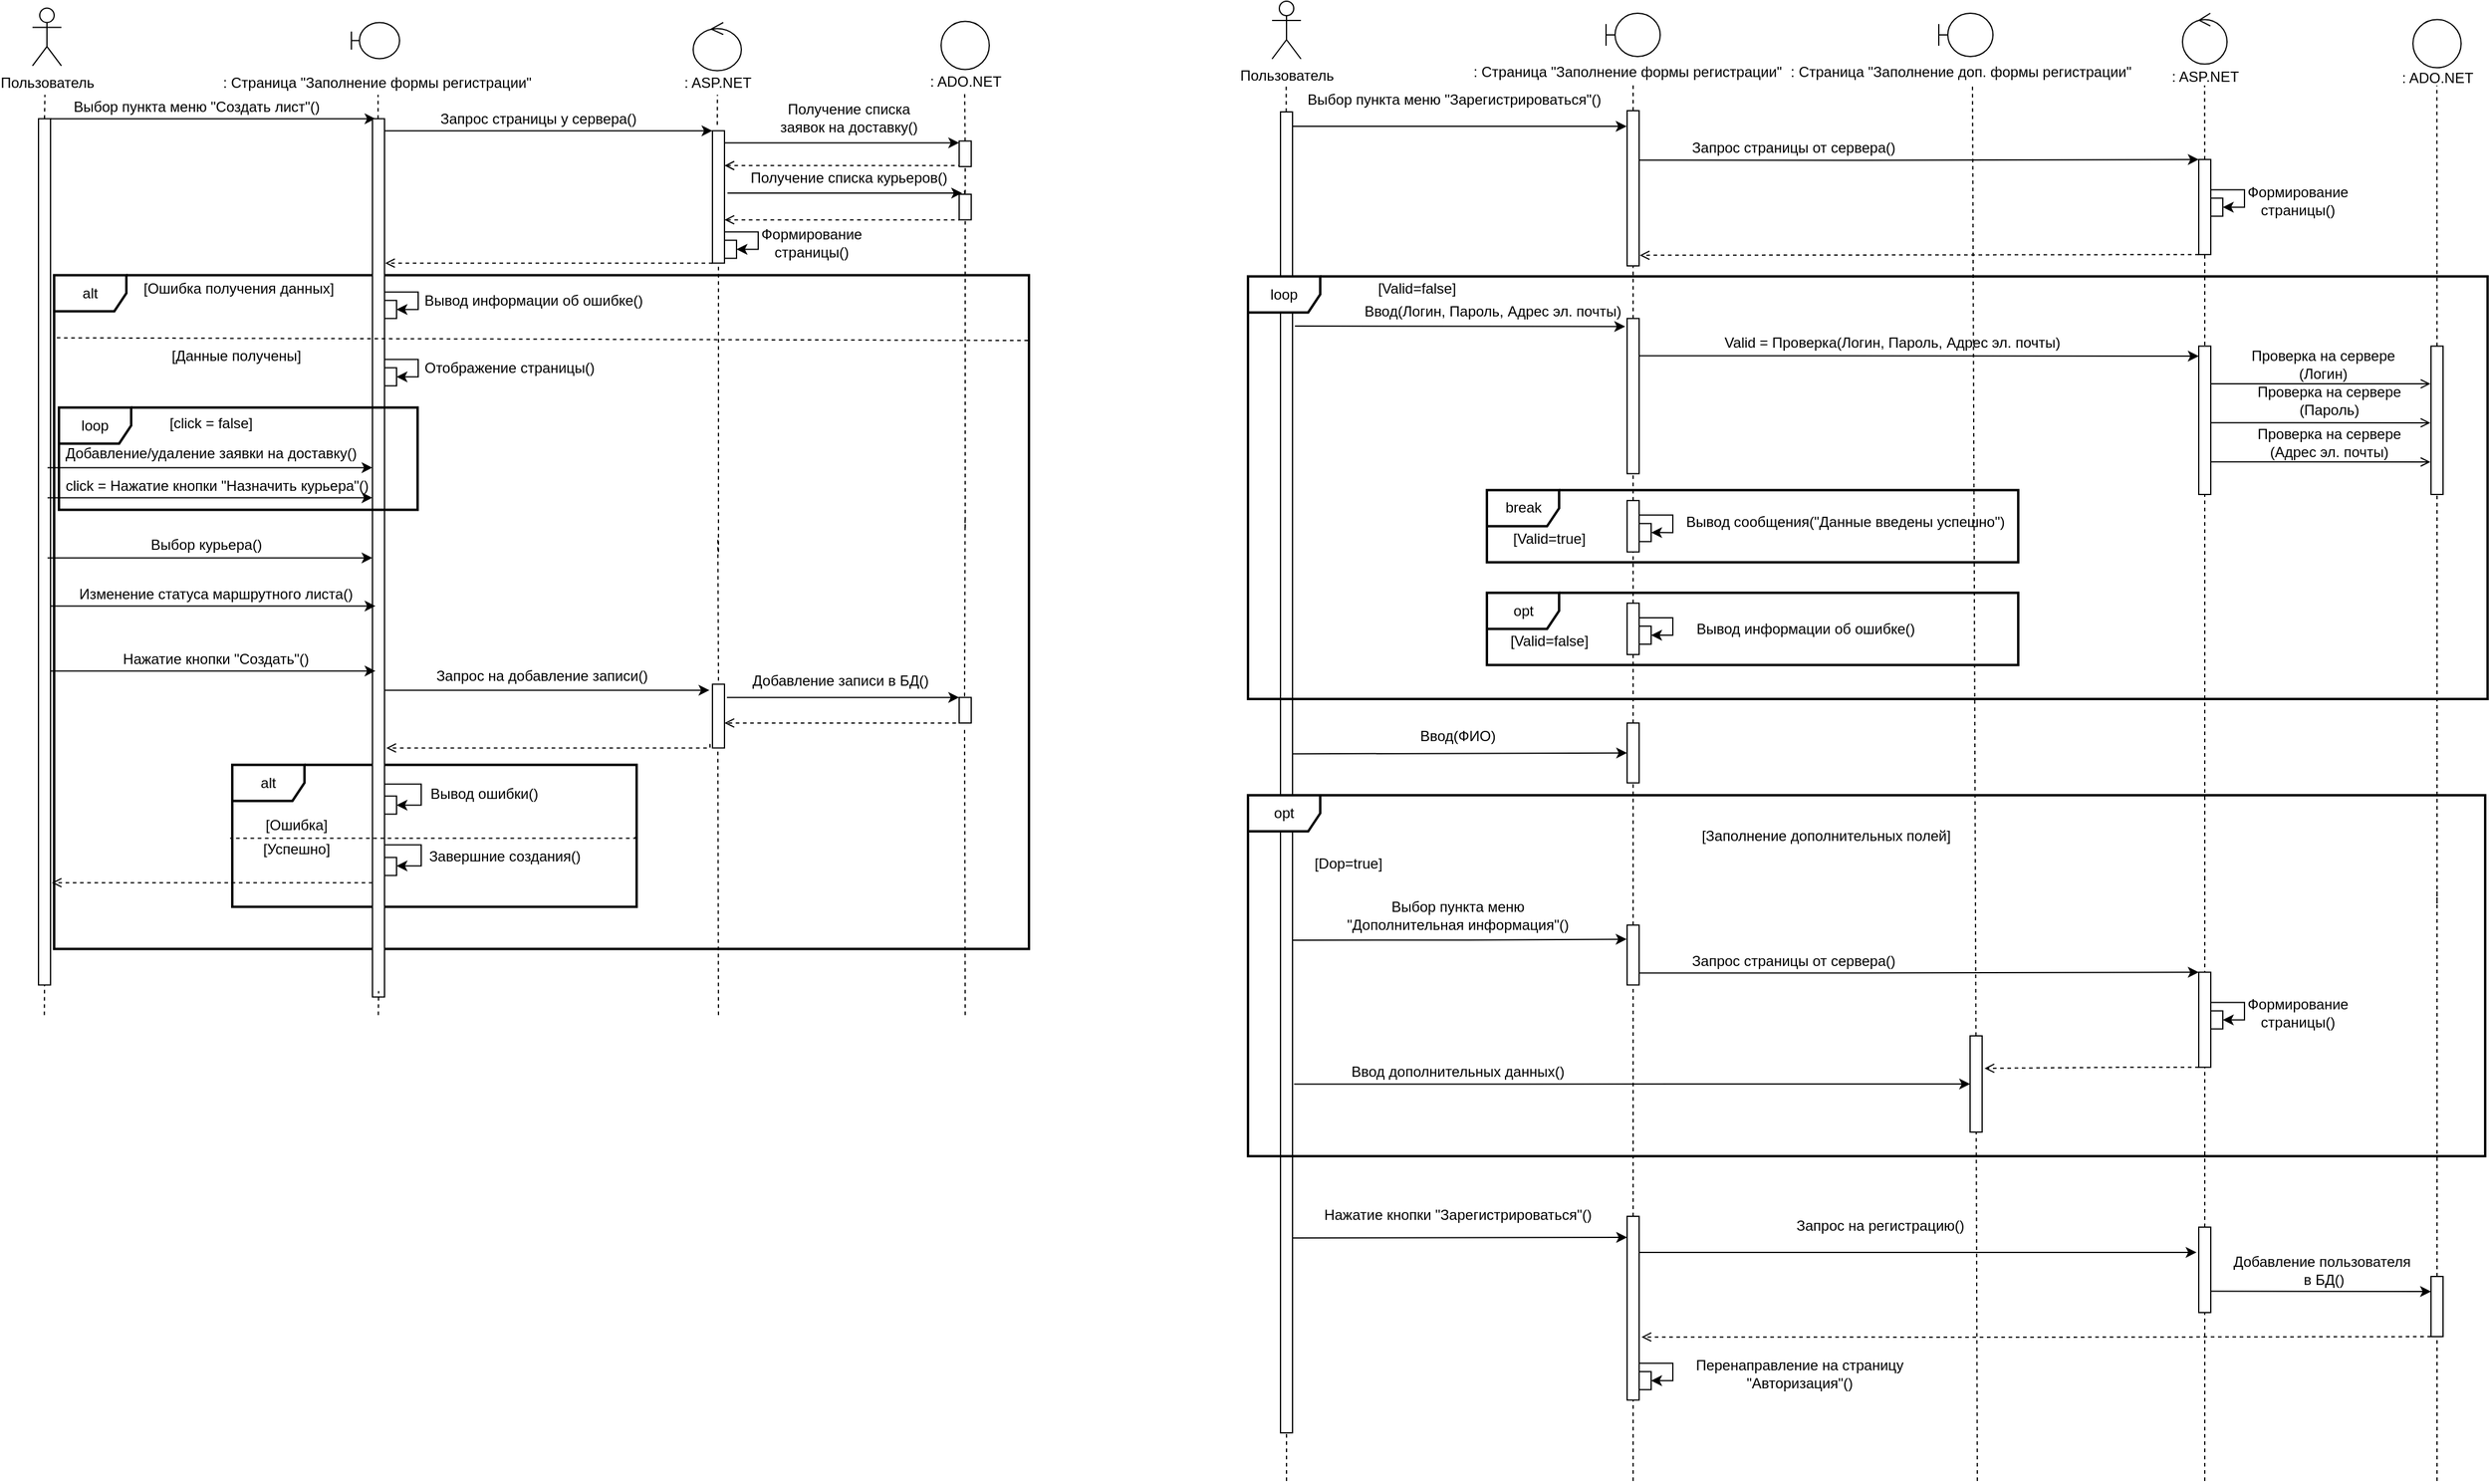 <mxfile version="13.7.3" type="device" pages="3"><diagram id="WO0ZSgRsR5syXswI-GLR" name="Тест"><mxGraphModel dx="211" dy="607" grid="1" gridSize="10" guides="1" tooltips="1" connect="1" arrows="1" fold="1" page="1" pageScale="1" pageWidth="827" pageHeight="1169" math="0" shadow="0"><root><mxCell id="0"/><mxCell id="1" parent="0"/><mxCell id="0bVNGQw1YGYb-EbDKTL3-47" value="alt" style="shape=umlFrame;whiteSpace=wrap;html=1;strokeWidth=2;" parent="1" vertex="1"><mxGeometry x="1106" y="844.71" width="336" height="118" as="geometry"/></mxCell><mxCell id="0bVNGQw1YGYb-EbDKTL3-74" value="alt" style="shape=umlFrame;whiteSpace=wrap;html=1;strokeWidth=2;" parent="1" vertex="1"><mxGeometry x="958" y="437.71" width="810" height="560" as="geometry"/></mxCell><mxCell id="NSZ5s8Jm7o9Bgtqv3whj-18" value="break" style="shape=umlFrame;whiteSpace=wrap;html=1;strokeWidth=2;" parent="1" vertex="1"><mxGeometry x="2148.5" y="616.42" width="441.5" height="60" as="geometry"/></mxCell><mxCell id="TJ-X2rnAOGKbabUvS5Qv-101" value="" style="endArrow=none;dashed=1;html=1;" parent="1" source="NSZ5s8Jm7o9Bgtqv3whj-81" edge="1"><mxGeometry width="50" height="50" relative="1" as="geometry"><mxPoint x="2552" y="1600" as="sourcePoint"/><mxPoint x="2552" y="280" as="targetPoint"/></mxGeometry></mxCell><mxCell id="0bVNGQw1YGYb-EbDKTL3-1" value="" style="endArrow=classic;html=1;edgeStyle=orthogonalEdgeStyle;rounded=0;exitX=1;exitY=0;exitDx=0;exitDy=0;entryX=0.25;entryY=0;entryDx=0;entryDy=0;" parent="1" source="0bVNGQw1YGYb-EbDKTL3-5" target="0bVNGQw1YGYb-EbDKTL3-4" edge="1"><mxGeometry width="50" height="50" relative="1" as="geometry"><mxPoint x="1170" y="127.71" as="sourcePoint"/><mxPoint x="1220" y="77.71" as="targetPoint"/><Array as="points"><mxPoint x="1090" y="307.71"/><mxPoint x="1090" y="307.71"/></Array></mxGeometry></mxCell><mxCell id="0bVNGQw1YGYb-EbDKTL3-2" value="" style="rounded=0;whiteSpace=wrap;html=1;" parent="1" vertex="1"><mxGeometry x="1505" y="317.71" width="10" height="110" as="geometry"/></mxCell><mxCell id="0bVNGQw1YGYb-EbDKTL3-3" style="edgeStyle=orthogonalEdgeStyle;rounded=0;orthogonalLoop=1;jettySize=auto;html=1;exitX=1;exitY=0.5;exitDx=0;exitDy=0;entryX=1;entryY=0.5;entryDx=0;entryDy=0;endArrow=classic;endFill=1;" parent="1" target="0bVNGQw1YGYb-EbDKTL3-49" edge="1"><mxGeometry relative="1" as="geometry"><Array as="points"><mxPoint x="1233" y="860.71"/><mxPoint x="1263" y="860.71"/><mxPoint x="1263" y="878.71"/></Array><mxPoint x="1232.5" y="722.71" as="sourcePoint"/></mxGeometry></mxCell><mxCell id="0bVNGQw1YGYb-EbDKTL3-4" value="" style="rounded=0;whiteSpace=wrap;html=1;" parent="1" vertex="1"><mxGeometry x="1222.5" y="307.71" width="10" height="730" as="geometry"/></mxCell><mxCell id="0bVNGQw1YGYb-EbDKTL3-5" value="" style="rounded=0;whiteSpace=wrap;html=1;" parent="1" vertex="1"><mxGeometry x="945" y="307.71" width="10" height="720" as="geometry"/></mxCell><mxCell id="0bVNGQw1YGYb-EbDKTL3-6" value="" style="endArrow=none;dashed=1;html=1;" parent="1" edge="1"><mxGeometry width="50" height="50" relative="1" as="geometry"><mxPoint x="1509" y="312.71" as="sourcePoint"/><mxPoint x="1509.16" y="287.71" as="targetPoint"/></mxGeometry></mxCell><mxCell id="0bVNGQw1YGYb-EbDKTL3-7" value="" style="endArrow=none;dashed=1;html=1;" parent="1" edge="1"><mxGeometry width="50" height="50" relative="1" as="geometry"><mxPoint x="950" y="307.71" as="sourcePoint"/><mxPoint x="950.31" y="287.71" as="targetPoint"/></mxGeometry></mxCell><mxCell id="0bVNGQw1YGYb-EbDKTL3-8" value="" style="endArrow=none;dashed=1;html=1;" parent="1" source="0bVNGQw1YGYb-EbDKTL3-63" edge="1"><mxGeometry width="50" height="50" relative="1" as="geometry"><mxPoint x="1715" y="375.71" as="sourcePoint"/><mxPoint x="1714.58" y="286.71" as="targetPoint"/></mxGeometry></mxCell><mxCell id="0bVNGQw1YGYb-EbDKTL3-9" value="" style="endArrow=none;dashed=1;html=1;" parent="1" edge="1"><mxGeometry width="50" height="50" relative="1" as="geometry"><mxPoint x="1227.16" y="307.71" as="sourcePoint"/><mxPoint x="1227.16" y="287.71" as="targetPoint"/></mxGeometry></mxCell><mxCell id="0bVNGQw1YGYb-EbDKTL3-10" value="" style="endArrow=classic;html=1;edgeStyle=orthogonalEdgeStyle;rounded=0;entryX=0;entryY=0;entryDx=0;entryDy=0;" parent="1" target="0bVNGQw1YGYb-EbDKTL3-2" edge="1"><mxGeometry width="50" height="50" relative="1" as="geometry"><mxPoint x="1232.5" y="317.71" as="sourcePoint"/><mxPoint x="1683" y="317.71" as="targetPoint"/><Array as="points"><mxPoint x="1420" y="317.71"/></Array></mxGeometry></mxCell><mxCell id="0bVNGQw1YGYb-EbDKTL3-11" value="" style="group" parent="1" vertex="1" connectable="0"><mxGeometry x="1150" y="227.71" width="211" height="60" as="geometry"/></mxCell><mxCell id="0bVNGQw1YGYb-EbDKTL3-12" value="" style="shape=umlBoundary;whiteSpace=wrap;html=1;strokeWidth=1;" parent="0bVNGQw1YGYb-EbDKTL3-11" vertex="1"><mxGeometry x="55" width="40" height="30" as="geometry"/></mxCell><mxCell id="0bVNGQw1YGYb-EbDKTL3-13" value=": Страница &quot;Заполнение формы регистрации&quot;" style="text;html=1;align=center;verticalAlign=middle;resizable=0;points=[];autosize=1;" parent="0bVNGQw1YGYb-EbDKTL3-11" vertex="1"><mxGeometry x="-59" y="40" width="270" height="20" as="geometry"/></mxCell><mxCell id="0bVNGQw1YGYb-EbDKTL3-14" value="" style="group" parent="1" vertex="1" connectable="0"><mxGeometry x="1484" y="227.71" width="82" height="60" as="geometry"/></mxCell><mxCell id="0bVNGQw1YGYb-EbDKTL3-15" value="" style="ellipse;shape=umlControl;whiteSpace=wrap;html=1;strokeWidth=1;" parent="0bVNGQw1YGYb-EbDKTL3-14" vertex="1"><mxGeometry x="5" width="40" height="40" as="geometry"/></mxCell><mxCell id="0bVNGQw1YGYb-EbDKTL3-16" value=": ASP.NET" style="text;html=1;align=center;verticalAlign=middle;resizable=0;points=[];autosize=1;" parent="0bVNGQw1YGYb-EbDKTL3-14" vertex="1"><mxGeometry x="-10" y="40" width="70" height="20" as="geometry"/></mxCell><mxCell id="0bVNGQw1YGYb-EbDKTL3-17" value="" style="group" parent="1" vertex="1" connectable="0"><mxGeometry x="1680" y="226.71" width="70" height="60" as="geometry"/></mxCell><mxCell id="0bVNGQw1YGYb-EbDKTL3-18" value=": ADO.NET" style="text;html=1;align=center;verticalAlign=middle;resizable=0;points=[];autosize=1;" parent="0bVNGQw1YGYb-EbDKTL3-17" vertex="1"><mxGeometry y="40" width="70" height="20" as="geometry"/></mxCell><mxCell id="0bVNGQw1YGYb-EbDKTL3-19" value="" style="ellipse;whiteSpace=wrap;html=1;aspect=fixed;" parent="0bVNGQw1YGYb-EbDKTL3-17" vertex="1"><mxGeometry x="15" width="40" height="40" as="geometry"/></mxCell><mxCell id="0bVNGQw1YGYb-EbDKTL3-20" value="Выбор пункта меню &quot;Создать лист&quot;()" style="text;html=1;align=center;verticalAlign=middle;resizable=0;points=[];autosize=1;" parent="1" vertex="1"><mxGeometry x="966" y="287.71" width="220" height="20" as="geometry"/></mxCell><mxCell id="0bVNGQw1YGYb-EbDKTL3-21" value="Запрос страницы у сервера()" style="text;html=1;align=center;verticalAlign=middle;resizable=0;points=[];autosize=1;" parent="1" vertex="1"><mxGeometry x="1270" y="297.71" width="180" height="20" as="geometry"/></mxCell><mxCell id="0bVNGQw1YGYb-EbDKTL3-22" value="" style="endArrow=open;html=1;edgeStyle=orthogonalEdgeStyle;rounded=0;dashed=1;exitX=0;exitY=1;exitDx=0;exitDy=0;endFill=0;" parent="1" source="0bVNGQw1YGYb-EbDKTL3-2" edge="1"><mxGeometry width="50" height="50" relative="1" as="geometry"><mxPoint x="1670" y="417.71" as="sourcePoint"/><mxPoint x="1233.0" y="427.71" as="targetPoint"/><Array as="points"><mxPoint x="1233" y="427.71"/></Array></mxGeometry></mxCell><mxCell id="0bVNGQw1YGYb-EbDKTL3-23" value="" style="endArrow=none;dashed=1;html=1;" parent="1" source="0bVNGQw1YGYb-EbDKTL3-69" edge="1"><mxGeometry width="50" height="50" relative="1" as="geometry"><mxPoint x="1714" y="514.71" as="sourcePoint"/><mxPoint x="1714.41" y="366.71" as="targetPoint"/></mxGeometry></mxCell><mxCell id="0bVNGQw1YGYb-EbDKTL3-24" value="" style="endArrow=none;dashed=1;html=1;" parent="1" edge="1"><mxGeometry width="50" height="50" relative="1" as="geometry"><mxPoint x="949.83" y="1052.71" as="sourcePoint"/><mxPoint x="950" y="1027.71" as="targetPoint"/></mxGeometry></mxCell><mxCell id="0bVNGQw1YGYb-EbDKTL3-25" value="" style="endArrow=none;dashed=1;html=1;" parent="1" edge="1"><mxGeometry width="50" height="50" relative="1" as="geometry"><mxPoint x="1227.33" y="1052.71" as="sourcePoint"/><mxPoint x="1227.64" y="1032.71" as="targetPoint"/></mxGeometry></mxCell><mxCell id="0bVNGQw1YGYb-EbDKTL3-26" value="loop" style="shape=umlFrame;whiteSpace=wrap;html=1;strokeWidth=2;" parent="1" vertex="1"><mxGeometry x="962" y="547.71" width="298" height="85" as="geometry"/></mxCell><mxCell id="0bVNGQw1YGYb-EbDKTL3-27" value="Формирование&lt;br&gt;страницы()" style="text;html=1;align=center;verticalAlign=middle;resizable=0;points=[];autosize=1;" parent="1" vertex="1"><mxGeometry x="1540" y="394.71" width="94" height="32" as="geometry"/></mxCell><mxCell id="0bVNGQw1YGYb-EbDKTL3-28" value="" style="endArrow=none;dashed=1;html=1;" parent="1" edge="1"><mxGeometry width="50" height="50" relative="1" as="geometry"><mxPoint x="1510" y="667.71" as="sourcePoint"/><mxPoint x="1510" y="427.71" as="targetPoint"/></mxGeometry></mxCell><mxCell id="0bVNGQw1YGYb-EbDKTL3-29" value="" style="endArrow=classic;html=1;edgeStyle=orthogonalEdgeStyle;rounded=0;exitX=1;exitY=0;exitDx=0;exitDy=0;entryX=0.25;entryY=0;entryDx=0;entryDy=0;" parent="1" edge="1"><mxGeometry width="50" height="50" relative="1" as="geometry"><mxPoint x="952.5" y="597.71" as="sourcePoint"/><mxPoint x="1222.5" y="597.71" as="targetPoint"/><Array as="points"><mxPoint x="1087.5" y="597.71"/><mxPoint x="1087.5" y="597.71"/></Array></mxGeometry></mxCell><mxCell id="0bVNGQw1YGYb-EbDKTL3-30" value="Добавление/удаление заявки на доставку()" style="text;html=1;align=center;verticalAlign=middle;resizable=0;points=[];autosize=1;" parent="1" vertex="1"><mxGeometry x="958" y="575.71" width="260" height="20" as="geometry"/></mxCell><mxCell id="0bVNGQw1YGYb-EbDKTL3-31" value="[click = false]" style="text;html=1;align=center;verticalAlign=middle;resizable=0;points=[];autosize=1;" parent="1" vertex="1"><mxGeometry x="1048" y="550.71" width="80" height="20" as="geometry"/></mxCell><mxCell id="0bVNGQw1YGYb-EbDKTL3-32" value="" style="endArrow=classic;html=1;edgeStyle=orthogonalEdgeStyle;rounded=0;exitX=1;exitY=0;exitDx=0;exitDy=0;entryX=0.25;entryY=0;entryDx=0;entryDy=0;" parent="1" edge="1"><mxGeometry width="50" height="50" relative="1" as="geometry"><mxPoint x="952.5" y="672.71" as="sourcePoint"/><mxPoint x="1222.5" y="672.71" as="targetPoint"/><Array as="points"><mxPoint x="1087.5" y="672.71"/><mxPoint x="1087.5" y="672.71"/></Array></mxGeometry></mxCell><mxCell id="0bVNGQw1YGYb-EbDKTL3-33" value="Выбор курьера()" style="text;html=1;align=center;verticalAlign=middle;resizable=0;points=[];autosize=1;" parent="1" vertex="1"><mxGeometry x="1029" y="651.71" width="110" height="20" as="geometry"/></mxCell><mxCell id="0bVNGQw1YGYb-EbDKTL3-34" value="" style="endArrow=classic;html=1;edgeStyle=orthogonalEdgeStyle;rounded=0;exitX=1;exitY=0;exitDx=0;exitDy=0;entryX=0.25;entryY=0;entryDx=0;entryDy=0;" parent="1" edge="1"><mxGeometry width="50" height="50" relative="1" as="geometry"><mxPoint x="955" y="712.71" as="sourcePoint"/><mxPoint x="1225" y="712.71" as="targetPoint"/><Array as="points"><mxPoint x="1090" y="712.71"/><mxPoint x="1090" y="712.71"/></Array></mxGeometry></mxCell><mxCell id="0bVNGQw1YGYb-EbDKTL3-35" value="Изменение статуса маршрутного листа()" style="text;html=1;align=center;verticalAlign=middle;resizable=0;points=[];autosize=1;" parent="1" vertex="1"><mxGeometry x="971.5" y="692.71" width="240" height="20" as="geometry"/></mxCell><mxCell id="0bVNGQw1YGYb-EbDKTL3-36" value="" style="endArrow=classic;html=1;edgeStyle=orthogonalEdgeStyle;rounded=0;exitX=1;exitY=0;exitDx=0;exitDy=0;entryX=0.25;entryY=0;entryDx=0;entryDy=0;" parent="1" edge="1"><mxGeometry width="50" height="50" relative="1" as="geometry"><mxPoint x="955" y="766.71" as="sourcePoint"/><mxPoint x="1225" y="766.71" as="targetPoint"/><Array as="points"><mxPoint x="1090" y="766.71"/><mxPoint x="1090" y="766.71"/></Array></mxGeometry></mxCell><mxCell id="0bVNGQw1YGYb-EbDKTL3-37" value="Нажатие кнопки &quot;Создать&quot;()" style="text;html=1;align=center;verticalAlign=middle;resizable=0;points=[];autosize=1;" parent="1" vertex="1"><mxGeometry x="1009.5" y="747.71" width="164" height="18" as="geometry"/></mxCell><mxCell id="0bVNGQw1YGYb-EbDKTL3-38" value="" style="endArrow=none;dashed=1;html=1;" parent="1" edge="1"><mxGeometry width="50" height="50" relative="1" as="geometry"><mxPoint x="1510" y="774.71" as="sourcePoint"/><mxPoint x="1509.5" y="656.21" as="targetPoint"/></mxGeometry></mxCell><mxCell id="0bVNGQw1YGYb-EbDKTL3-39" value="" style="endArrow=classic;html=1;edgeStyle=orthogonalEdgeStyle;rounded=0;exitX=1;exitY=0;exitDx=0;exitDy=0;entryX=0.25;entryY=0;entryDx=0;entryDy=0;" parent="1" edge="1"><mxGeometry width="50" height="50" relative="1" as="geometry"><mxPoint x="1232.5" y="782.71" as="sourcePoint"/><mxPoint x="1502.5" y="782.71" as="targetPoint"/><Array as="points"><mxPoint x="1367.5" y="782.71"/><mxPoint x="1367.5" y="782.71"/></Array></mxGeometry></mxCell><mxCell id="0bVNGQw1YGYb-EbDKTL3-40" value="" style="rounded=0;whiteSpace=wrap;html=1;" parent="1" vertex="1"><mxGeometry x="1505" y="777.71" width="10" height="53" as="geometry"/></mxCell><mxCell id="0bVNGQw1YGYb-EbDKTL3-41" value="Запрос на добавление записи()" style="text;html=1;align=center;verticalAlign=middle;resizable=0;points=[];autosize=1;" parent="1" vertex="1"><mxGeometry x="1270" y="761.71" width="186" height="18" as="geometry"/></mxCell><mxCell id="0bVNGQw1YGYb-EbDKTL3-42" value="" style="endArrow=none;dashed=1;html=1;" parent="1" edge="1"><mxGeometry width="50" height="50" relative="1" as="geometry"><mxPoint x="1714.5" y="787.71" as="sourcePoint"/><mxPoint x="1714.91" y="639.71" as="targetPoint"/></mxGeometry></mxCell><mxCell id="0bVNGQw1YGYb-EbDKTL3-43" value="" style="rounded=0;whiteSpace=wrap;html=1;" parent="1" vertex="1"><mxGeometry x="1710" y="788.71" width="10" height="21.25" as="geometry"/></mxCell><mxCell id="0bVNGQw1YGYb-EbDKTL3-44" value="" style="endArrow=classic;html=1;edgeStyle=orthogonalEdgeStyle;rounded=0;entryX=0.25;entryY=0;entryDx=0;entryDy=0;" parent="1" edge="1"><mxGeometry width="50" height="50" relative="1" as="geometry"><mxPoint x="1517" y="788.71" as="sourcePoint"/><mxPoint x="1710" y="788.71" as="targetPoint"/><Array as="points"><mxPoint x="1575" y="788.71"/><mxPoint x="1575" y="788.71"/></Array></mxGeometry></mxCell><mxCell id="0bVNGQw1YGYb-EbDKTL3-45" value="Добавление записи в БД()" style="text;html=1;align=center;verticalAlign=middle;resizable=0;points=[];autosize=1;" parent="1" vertex="1"><mxGeometry x="1533" y="765.71" width="156" height="18" as="geometry"/></mxCell><mxCell id="0bVNGQw1YGYb-EbDKTL3-46" value="" style="endArrow=open;html=1;edgeStyle=orthogonalEdgeStyle;rounded=0;exitX=0;exitY=0.75;exitDx=0;exitDy=0;dashed=1;endFill=0;" parent="1" edge="1"><mxGeometry width="50" height="50" relative="1" as="geometry"><mxPoint x="1710" y="806.648" as="sourcePoint"/><mxPoint x="1515" y="809.96" as="targetPoint"/><Array as="points"><mxPoint x="1710" y="809.96"/></Array></mxGeometry></mxCell><mxCell id="0bVNGQw1YGYb-EbDKTL3-48" value="" style="endArrow=open;html=1;edgeStyle=orthogonalEdgeStyle;rounded=0;dashed=1;endFill=0;" parent="1" edge="1"><mxGeometry width="50" height="50" relative="1" as="geometry"><mxPoint x="1222.5" y="942.71" as="sourcePoint"/><mxPoint x="956" y="942.71" as="targetPoint"/><Array as="points"><mxPoint x="1222.5" y="939.71"/><mxPoint x="1222.5" y="942.71"/></Array></mxGeometry></mxCell><mxCell id="0bVNGQw1YGYb-EbDKTL3-49" value="" style="rounded=0;whiteSpace=wrap;html=1;" parent="1" vertex="1"><mxGeometry x="1232.5" y="870.71" width="10" height="15" as="geometry"/></mxCell><mxCell id="0bVNGQw1YGYb-EbDKTL3-50" value="" style="endArrow=open;html=1;edgeStyle=orthogonalEdgeStyle;rounded=0;exitX=0;exitY=0.75;exitDx=0;exitDy=0;dashed=1;endFill=0;" parent="1" edge="1"><mxGeometry width="50" height="50" relative="1" as="geometry"><mxPoint x="1503" y="827.348" as="sourcePoint"/><mxPoint x="1234" y="830.71" as="targetPoint"/><Array as="points"><mxPoint x="1503" y="830.66"/></Array></mxGeometry></mxCell><mxCell id="0bVNGQw1YGYb-EbDKTL3-51" value="Вывод ошибки()" style="text;html=1;align=center;verticalAlign=middle;resizable=0;points=[];autosize=1;" parent="1" vertex="1"><mxGeometry x="1265" y="859.71" width="99" height="18" as="geometry"/></mxCell><mxCell id="0bVNGQw1YGYb-EbDKTL3-52" value="" style="rounded=0;whiteSpace=wrap;html=1;" parent="1" vertex="1"><mxGeometry x="1232.5" y="921.71" width="10" height="15" as="geometry"/></mxCell><mxCell id="0bVNGQw1YGYb-EbDKTL3-53" value="Завершние создания()" style="text;html=1;align=center;verticalAlign=middle;resizable=0;points=[];autosize=1;" parent="1" vertex="1"><mxGeometry x="1264" y="911.71" width="136" height="18" as="geometry"/></mxCell><mxCell id="0bVNGQw1YGYb-EbDKTL3-54" style="edgeStyle=orthogonalEdgeStyle;rounded=0;orthogonalLoop=1;jettySize=auto;html=1;exitX=1;exitY=0.5;exitDx=0;exitDy=0;entryX=1;entryY=0.5;entryDx=0;entryDy=0;endArrow=classic;endFill=1;" parent="1" edge="1"><mxGeometry relative="1" as="geometry"><mxPoint x="1232.5" y="773.21" as="sourcePoint"/><mxPoint x="1242.5" y="928.71" as="targetPoint"/><Array as="points"><mxPoint x="1233" y="911.21"/><mxPoint x="1263" y="911.21"/><mxPoint x="1263" y="929.21"/></Array></mxGeometry></mxCell><mxCell id="0bVNGQw1YGYb-EbDKTL3-55" value="" style="endArrow=none;dashed=1;html=1;" parent="1" edge="1"><mxGeometry width="50" height="50" relative="1" as="geometry"><mxPoint x="1510" y="1052.71" as="sourcePoint"/><mxPoint x="1509.5" y="830.71" as="targetPoint"/></mxGeometry></mxCell><mxCell id="0bVNGQw1YGYb-EbDKTL3-56" value="" style="endArrow=none;dashed=1;html=1;" parent="1" edge="1"><mxGeometry width="50" height="50" relative="1" as="geometry"><mxPoint x="1715" y="1052.71" as="sourcePoint"/><mxPoint x="1714.5" y="812.71" as="targetPoint"/></mxGeometry></mxCell><mxCell id="0bVNGQw1YGYb-EbDKTL3-57" value="" style="endArrow=none;html=1;edgeStyle=orthogonalEdgeStyle;rounded=0;dashed=1;endFill=0;exitX=0.997;exitY=0.507;exitDx=0;exitDy=0;exitPerimeter=0;" parent="1" source="0bVNGQw1YGYb-EbDKTL3-47" edge="1"><mxGeometry width="50" height="50" relative="1" as="geometry"><mxPoint x="1370.75" y="905.71" as="sourcePoint"/><mxPoint x="1104.25" y="905.71" as="targetPoint"/><Array as="points"><mxPoint x="1441" y="905.71"/></Array></mxGeometry></mxCell><mxCell id="0bVNGQw1YGYb-EbDKTL3-58" value="[Ошибка]" style="text;html=1;align=center;verticalAlign=middle;resizable=0;points=[];autosize=1;" parent="1" vertex="1"><mxGeometry x="1124" y="884.71" width="70" height="20" as="geometry"/></mxCell><mxCell id="0bVNGQw1YGYb-EbDKTL3-59" value="[Успешно]" style="text;html=1;align=center;verticalAlign=middle;resizable=0;points=[];autosize=1;" parent="1" vertex="1"><mxGeometry x="1124" y="904.71" width="70" height="20" as="geometry"/></mxCell><mxCell id="0bVNGQw1YGYb-EbDKTL3-60" style="edgeStyle=orthogonalEdgeStyle;rounded=0;orthogonalLoop=1;jettySize=auto;html=1;exitX=1;exitY=0.25;exitDx=0;exitDy=0;entryX=1;entryY=0.5;entryDx=0;entryDy=0;" parent="1" target="0bVNGQw1YGYb-EbDKTL3-61" edge="1"><mxGeometry relative="1" as="geometry"><Array as="points"><mxPoint x="1543" y="401.71"/><mxPoint x="1543" y="416.71"/></Array><mxPoint x="1515" y="406.71" as="sourcePoint"/></mxGeometry></mxCell><mxCell id="0bVNGQw1YGYb-EbDKTL3-61" value="" style="rounded=0;whiteSpace=wrap;html=1;" parent="1" vertex="1"><mxGeometry x="1515" y="408.71" width="10" height="15" as="geometry"/></mxCell><mxCell id="0bVNGQw1YGYb-EbDKTL3-62" value="" style="endArrow=classic;html=1;edgeStyle=orthogonalEdgeStyle;rounded=0;" parent="1" edge="1"><mxGeometry width="50" height="50" relative="1" as="geometry"><mxPoint x="1515" y="327.71" as="sourcePoint"/><mxPoint x="1710" y="327.71" as="targetPoint"/><Array as="points"><mxPoint x="1702.5" y="327.71"/></Array></mxGeometry></mxCell><mxCell id="0bVNGQw1YGYb-EbDKTL3-63" value="" style="rounded=0;whiteSpace=wrap;html=1;" parent="1" vertex="1"><mxGeometry x="1710" y="326.21" width="10" height="21.25" as="geometry"/></mxCell><mxCell id="0bVNGQw1YGYb-EbDKTL3-64" value="" style="endArrow=none;dashed=1;html=1;" parent="1" target="0bVNGQw1YGYb-EbDKTL3-63" edge="1"><mxGeometry width="50" height="50" relative="1" as="geometry"><mxPoint x="1715" y="375.71" as="sourcePoint"/><mxPoint x="1714.58" y="286.71" as="targetPoint"/></mxGeometry></mxCell><mxCell id="0bVNGQw1YGYb-EbDKTL3-65" value="Получение списка&lt;br&gt;заявок на доставку()" style="text;html=1;align=center;verticalAlign=middle;resizable=0;points=[];autosize=1;" parent="1" vertex="1"><mxGeometry x="1552.5" y="291.71" width="130" height="30" as="geometry"/></mxCell><mxCell id="0bVNGQw1YGYb-EbDKTL3-66" value="" style="endArrow=none;html=1;edgeStyle=orthogonalEdgeStyle;rounded=0;dashed=1;endFill=0;startArrow=open;startFill=0;" parent="1" edge="1"><mxGeometry width="50" height="50" relative="1" as="geometry"><mxPoint x="1515" y="346.63" as="sourcePoint"/><mxPoint x="1710" y="346.63" as="targetPoint"/><Array as="points"><mxPoint x="1702.5" y="346.63"/></Array></mxGeometry></mxCell><mxCell id="0bVNGQw1YGYb-EbDKTL3-67" value="" style="endArrow=classic;html=1;edgeStyle=orthogonalEdgeStyle;rounded=0;" parent="1" edge="1"><mxGeometry width="50" height="50" relative="1" as="geometry"><mxPoint x="1517.5" y="369.46" as="sourcePoint"/><mxPoint x="1712.5" y="369.46" as="targetPoint"/><Array as="points"><mxPoint x="1705" y="369.46"/></Array></mxGeometry></mxCell><mxCell id="0bVNGQw1YGYb-EbDKTL3-68" value="Получение списка курьеров()" style="text;html=1;align=center;verticalAlign=middle;resizable=0;points=[];autosize=1;" parent="1" vertex="1"><mxGeometry x="1527.5" y="347.46" width="180" height="20" as="geometry"/></mxCell><mxCell id="0bVNGQw1YGYb-EbDKTL3-69" value="" style="rounded=0;whiteSpace=wrap;html=1;" parent="1" vertex="1"><mxGeometry x="1710" y="370.46" width="10" height="21.25" as="geometry"/></mxCell><mxCell id="0bVNGQw1YGYb-EbDKTL3-70" value="" style="endArrow=none;dashed=1;html=1;" parent="1" target="0bVNGQw1YGYb-EbDKTL3-69" edge="1"><mxGeometry width="50" height="50" relative="1" as="geometry"><mxPoint x="1715" y="647.71" as="sourcePoint"/><mxPoint x="1714.41" y="366.71" as="targetPoint"/></mxGeometry></mxCell><mxCell id="0bVNGQw1YGYb-EbDKTL3-71" value="" style="endArrow=none;html=1;edgeStyle=orthogonalEdgeStyle;rounded=0;dashed=1;endFill=0;startArrow=open;startFill=0;" parent="1" edge="1"><mxGeometry width="50" height="50" relative="1" as="geometry"><mxPoint x="1515" y="391.73" as="sourcePoint"/><mxPoint x="1710" y="391.73" as="targetPoint"/><Array as="points"><mxPoint x="1702.5" y="391.73"/></Array></mxGeometry></mxCell><mxCell id="0bVNGQw1YGYb-EbDKTL3-72" value="" style="endArrow=classic;html=1;edgeStyle=orthogonalEdgeStyle;rounded=0;exitX=1;exitY=0;exitDx=0;exitDy=0;entryX=0.25;entryY=0;entryDx=0;entryDy=0;" parent="1" edge="1"><mxGeometry width="50" height="50" relative="1" as="geometry"><mxPoint x="952.5" y="622.71" as="sourcePoint"/><mxPoint x="1222.5" y="622.71" as="targetPoint"/><Array as="points"><mxPoint x="1087.5" y="622.71"/><mxPoint x="1087.5" y="622.71"/></Array></mxGeometry></mxCell><mxCell id="0bVNGQw1YGYb-EbDKTL3-73" value="click = Нажатие кнопки &quot;Назначить курьера&quot;()" style="text;html=1;align=center;verticalAlign=middle;resizable=0;points=[];autosize=1;" parent="1" vertex="1"><mxGeometry x="958" y="602.71" width="270" height="20" as="geometry"/></mxCell><mxCell id="0bVNGQw1YGYb-EbDKTL3-75" value="" style="endArrow=none;html=1;edgeStyle=orthogonalEdgeStyle;rounded=0;dashed=1;exitX=0.999;exitY=0.097;exitDx=0;exitDy=0;endFill=0;exitPerimeter=0;entryX=0;entryY=0.093;entryDx=0;entryDy=0;entryPerimeter=0;" parent="1" source="0bVNGQw1YGYb-EbDKTL3-74" target="0bVNGQw1YGYb-EbDKTL3-74" edge="1"><mxGeometry width="50" height="50" relative="1" as="geometry"><mxPoint x="1400" y="487.71" as="sourcePoint"/><mxPoint x="1128" y="487.71" as="targetPoint"/><Array as="points"/></mxGeometry></mxCell><mxCell id="0bVNGQw1YGYb-EbDKTL3-76" value="[Ошибка получения данных]" style="text;html=1;align=center;verticalAlign=middle;resizable=0;points=[];autosize=1;" parent="1" vertex="1"><mxGeometry x="1026" y="438.71" width="170" height="20" as="geometry"/></mxCell><mxCell id="0bVNGQw1YGYb-EbDKTL3-77" style="edgeStyle=orthogonalEdgeStyle;rounded=0;orthogonalLoop=1;jettySize=auto;html=1;exitX=1;exitY=0.25;exitDx=0;exitDy=0;entryX=1;entryY=0.5;entryDx=0;entryDy=0;" parent="1" target="0bVNGQw1YGYb-EbDKTL3-78" edge="1"><mxGeometry relative="1" as="geometry"><Array as="points"><mxPoint x="1260.5" y="451.71"/><mxPoint x="1260.5" y="466.71"/></Array><mxPoint x="1232.5" y="456.71" as="sourcePoint"/></mxGeometry></mxCell><mxCell id="0bVNGQw1YGYb-EbDKTL3-78" value="" style="rounded=0;whiteSpace=wrap;html=1;" parent="1" vertex="1"><mxGeometry x="1232.5" y="458.71" width="10" height="15" as="geometry"/></mxCell><mxCell id="0bVNGQw1YGYb-EbDKTL3-79" value="Вывод информации об ошибке()" style="text;html=1;align=center;verticalAlign=middle;resizable=0;points=[];autosize=1;" parent="1" vertex="1"><mxGeometry x="1256" y="448.71" width="200" height="20" as="geometry"/></mxCell><mxCell id="0bVNGQw1YGYb-EbDKTL3-80" style="edgeStyle=orthogonalEdgeStyle;rounded=0;orthogonalLoop=1;jettySize=auto;html=1;exitX=1;exitY=0.25;exitDx=0;exitDy=0;entryX=1;entryY=0.5;entryDx=0;entryDy=0;" parent="1" target="0bVNGQw1YGYb-EbDKTL3-81" edge="1"><mxGeometry relative="1" as="geometry"><Array as="points"><mxPoint x="1260.5" y="507.71"/><mxPoint x="1260.5" y="522.71"/></Array><mxPoint x="1232.5" y="512.71" as="sourcePoint"/></mxGeometry></mxCell><mxCell id="0bVNGQw1YGYb-EbDKTL3-81" value="" style="rounded=0;whiteSpace=wrap;html=1;" parent="1" vertex="1"><mxGeometry x="1232.5" y="514.71" width="10" height="15" as="geometry"/></mxCell><mxCell id="0bVNGQw1YGYb-EbDKTL3-82" value="Отображение страницы()" style="text;html=1;align=center;verticalAlign=middle;resizable=0;points=[];autosize=1;" parent="1" vertex="1"><mxGeometry x="1256" y="504.71" width="160" height="20" as="geometry"/></mxCell><mxCell id="0bVNGQw1YGYb-EbDKTL3-83" value="[Данные получены]" style="text;html=1;align=center;verticalAlign=middle;resizable=0;points=[];autosize=1;" parent="1" vertex="1"><mxGeometry x="1049" y="494.71" width="120" height="20" as="geometry"/></mxCell><mxCell id="0bVNGQw1YGYb-EbDKTL3-84" value="Пользователь" style="shape=umlActor;verticalLabelPosition=bottom;verticalAlign=top;html=1;outlineConnect=0;" parent="1" vertex="1"><mxGeometry x="940" y="215.71" width="24" height="48" as="geometry"/></mxCell><mxCell id="TJ-X2rnAOGKbabUvS5Qv-98" value="Выбор пункта меню &quot;Зарегистрироваться&quot;()" style="text;html=1;align=center;verticalAlign=middle;resizable=0;points=[];autosize=1;" parent="1" vertex="1"><mxGeometry x="1991" y="282" width="260" height="20" as="geometry"/></mxCell><mxCell id="TJ-X2rnAOGKbabUvS5Qv-99" value="Пользователь" style="shape=umlActor;verticalLabelPosition=bottom;verticalAlign=top;html=1;outlineConnect=0;" parent="1" vertex="1"><mxGeometry x="1970" y="210" width="24" height="48" as="geometry"/></mxCell><mxCell id="TJ-X2rnAOGKbabUvS5Qv-100" value="" style="endArrow=none;dashed=1;html=1;" parent="1" source="TJ-X2rnAOGKbabUvS5Qv-104" edge="1"><mxGeometry width="50" height="50" relative="1" as="geometry"><mxPoint x="1982" y="1043.333" as="sourcePoint"/><mxPoint x="1981.74" y="280" as="targetPoint"/></mxGeometry></mxCell><mxCell id="TJ-X2rnAOGKbabUvS5Qv-102" value="" style="endArrow=none;dashed=1;html=1;" parent="1" source="TJ-X2rnAOGKbabUvS5Qv-106" edge="1"><mxGeometry width="50" height="50" relative="1" as="geometry"><mxPoint x="2270.26" y="1043.333" as="sourcePoint"/><mxPoint x="2270" y="280" as="targetPoint"/></mxGeometry></mxCell><mxCell id="TJ-X2rnAOGKbabUvS5Qv-103" value="" style="endArrow=none;dashed=1;html=1;" parent="1" source="TJ-X2rnAOGKbabUvS5Qv-118" edge="1"><mxGeometry width="50" height="50" relative="1" as="geometry"><mxPoint x="2745.13" y="1043.333" as="sourcePoint"/><mxPoint x="2744.87" y="280" as="targetPoint"/></mxGeometry></mxCell><mxCell id="TJ-X2rnAOGKbabUvS5Qv-104" value="" style="rounded=0;whiteSpace=wrap;html=1;" parent="1" vertex="1"><mxGeometry x="1977" y="302" width="10" height="1098" as="geometry"/></mxCell><mxCell id="TJ-X2rnAOGKbabUvS5Qv-105" value="" style="endArrow=none;dashed=1;html=1;" parent="1" target="TJ-X2rnAOGKbabUvS5Qv-104" edge="1"><mxGeometry width="50" height="50" relative="1" as="geometry"><mxPoint x="1982" y="1440" as="sourcePoint"/><mxPoint x="1981.74" y="280" as="targetPoint"/></mxGeometry></mxCell><mxCell id="TJ-X2rnAOGKbabUvS5Qv-106" value="" style="rounded=0;whiteSpace=wrap;html=1;" parent="1" vertex="1"><mxGeometry x="2265" y="301" width="10" height="129" as="geometry"/></mxCell><mxCell id="TJ-X2rnAOGKbabUvS5Qv-107" value="" style="endArrow=none;dashed=1;html=1;" parent="1" source="NSZ5s8Jm7o9Bgtqv3whj-39" target="TJ-X2rnAOGKbabUvS5Qv-106" edge="1"><mxGeometry width="50" height="50" relative="1" as="geometry"><mxPoint x="2270.26" y="1043.333" as="sourcePoint"/><mxPoint x="2270" y="280" as="targetPoint"/></mxGeometry></mxCell><mxCell id="TJ-X2rnAOGKbabUvS5Qv-109" value="" style="endArrow=classic;html=1;edgeStyle=orthogonalEdgeStyle;rounded=0;exitX=0.998;exitY=0.01;exitDx=0;exitDy=0;exitPerimeter=0;entryX=-0.039;entryY=0.101;entryDx=0;entryDy=0;entryPerimeter=0;" parent="1" source="TJ-X2rnAOGKbabUvS5Qv-104" target="TJ-X2rnAOGKbabUvS5Qv-106" edge="1"><mxGeometry width="50" height="50" relative="1" as="geometry"><mxPoint x="1990" y="308.89" as="sourcePoint"/><mxPoint x="2260" y="313" as="targetPoint"/><Array as="points"><mxPoint x="1987" y="314"/></Array></mxGeometry></mxCell><mxCell id="TJ-X2rnAOGKbabUvS5Qv-112" value="" style="endArrow=classic;html=1;edgeStyle=orthogonalEdgeStyle;rounded=0;entryX=0;entryY=0;entryDx=0;entryDy=0;" parent="1" target="TJ-X2rnAOGKbabUvS5Qv-118" edge="1"><mxGeometry width="50" height="50" relative="1" as="geometry"><mxPoint x="2275" y="342.17" as="sourcePoint"/><mxPoint x="2547.5" y="342.17" as="targetPoint"/><Array as="points"><mxPoint x="2463" y="342"/></Array></mxGeometry></mxCell><mxCell id="TJ-X2rnAOGKbabUvS5Qv-113" value="Запрос страницы от сервера()" style="text;html=1;align=center;verticalAlign=middle;resizable=0;points=[];autosize=1;" parent="1" vertex="1"><mxGeometry x="2312.5" y="322.17" width="180" height="20" as="geometry"/></mxCell><mxCell id="TJ-X2rnAOGKbabUvS5Qv-114" value="" style="endArrow=open;html=1;edgeStyle=orthogonalEdgeStyle;rounded=0;dashed=1;exitX=0;exitY=1;exitDx=0;exitDy=0;endFill=0;" parent="1" source="TJ-X2rnAOGKbabUvS5Qv-118" edge="1"><mxGeometry width="50" height="50" relative="1" as="geometry"><mxPoint x="2547.5" y="421.17" as="sourcePoint"/><mxPoint x="2275.5" y="421.17" as="targetPoint"/><Array as="points"><mxPoint x="2275" y="421"/></Array></mxGeometry></mxCell><mxCell id="TJ-X2rnAOGKbabUvS5Qv-115" value="Формирование&lt;br&gt;страницы()" style="text;html=1;align=center;verticalAlign=middle;resizable=0;points=[];autosize=1;" parent="1" vertex="1"><mxGeometry x="2775" y="359.71" width="94" height="32" as="geometry"/></mxCell><mxCell id="TJ-X2rnAOGKbabUvS5Qv-116" style="edgeStyle=orthogonalEdgeStyle;rounded=0;orthogonalLoop=1;jettySize=auto;html=1;exitX=1;exitY=0.25;exitDx=0;exitDy=0;entryX=1;entryY=0.5;entryDx=0;entryDy=0;" parent="1" target="TJ-X2rnAOGKbabUvS5Qv-117" edge="1"><mxGeometry relative="1" as="geometry"><Array as="points"><mxPoint x="2778" y="366.71"/><mxPoint x="2778" y="381.71"/></Array><mxPoint x="2750" y="371.71" as="sourcePoint"/></mxGeometry></mxCell><mxCell id="TJ-X2rnAOGKbabUvS5Qv-117" value="" style="rounded=0;whiteSpace=wrap;html=1;" parent="1" vertex="1"><mxGeometry x="2750" y="373.71" width="10" height="15" as="geometry"/></mxCell><mxCell id="TJ-X2rnAOGKbabUvS5Qv-119" value="" style="shape=umlBoundary;whiteSpace=wrap;html=1;" parent="1" vertex="1"><mxGeometry x="2247.5" y="220" width="45" height="36" as="geometry"/></mxCell><mxCell id="TJ-X2rnAOGKbabUvS5Qv-120" value=": Страница &quot;Заполнение формы регистрации&quot;" style="text;html=1;align=center;verticalAlign=middle;resizable=0;points=[];autosize=1;" parent="1" vertex="1"><mxGeometry x="2130" y="259" width="270" height="20" as="geometry"/></mxCell><mxCell id="TJ-X2rnAOGKbabUvS5Qv-121" value=": ASP.NET" style="text;html=1;align=center;verticalAlign=middle;resizable=0;points=[];autosize=1;" parent="1" vertex="1"><mxGeometry x="2710" y="263.29" width="70" height="20" as="geometry"/></mxCell><mxCell id="TJ-X2rnAOGKbabUvS5Qv-122" value="" style="ellipse;shape=umlControl;whiteSpace=wrap;html=1;" parent="1" vertex="1"><mxGeometry x="2726.5" y="220" width="37" height="42.29" as="geometry"/></mxCell><mxCell id="TJ-X2rnAOGKbabUvS5Qv-123" value="" style="ellipse;whiteSpace=wrap;html=1;aspect=fixed;" parent="1" vertex="1"><mxGeometry x="2918" y="225.29" width="40" height="40" as="geometry"/></mxCell><mxCell id="TJ-X2rnAOGKbabUvS5Qv-124" value=": ADO.NET" style="text;html=1;align=center;verticalAlign=middle;resizable=0;points=[];autosize=1;" parent="1" vertex="1"><mxGeometry x="2903" y="264.29" width="70" height="20" as="geometry"/></mxCell><mxCell id="NSZ5s8Jm7o9Bgtqv3whj-5" value="Вывод сообщения(&quot;Данные введены успешно&quot;)" style="text;html=1;align=center;verticalAlign=middle;resizable=0;points=[];autosize=1;" parent="1" vertex="1"><mxGeometry x="2305.5" y="633.42" width="280" height="20" as="geometry"/></mxCell><mxCell id="NSZ5s8Jm7o9Bgtqv3whj-6" style="edgeStyle=orthogonalEdgeStyle;rounded=0;orthogonalLoop=1;jettySize=auto;html=1;exitX=1;exitY=0.25;exitDx=0;exitDy=0;entryX=1;entryY=0.5;entryDx=0;entryDy=0;" parent="1" target="NSZ5s8Jm7o9Bgtqv3whj-7" edge="1"><mxGeometry relative="1" as="geometry"><Array as="points"><mxPoint x="2303" y="637.17"/><mxPoint x="2303" y="652.17"/></Array><mxPoint x="2275" y="642.17" as="sourcePoint"/></mxGeometry></mxCell><mxCell id="NSZ5s8Jm7o9Bgtqv3whj-7" value="" style="rounded=0;whiteSpace=wrap;html=1;" parent="1" vertex="1"><mxGeometry x="2275" y="644.17" width="10" height="15" as="geometry"/></mxCell><mxCell id="NSZ5s8Jm7o9Bgtqv3whj-10" value="[Valid=false]" style="text;html=1;align=center;verticalAlign=middle;resizable=0;points=[];autosize=1;" parent="1" vertex="1"><mxGeometry x="2050" y="438.71" width="80" height="20" as="geometry"/></mxCell><mxCell id="NSZ5s8Jm7o9Bgtqv3whj-11" value="" style="endArrow=classic;html=1;entryX=0.98;entryY=1.134;entryDx=0;entryDy=0;entryPerimeter=0;" parent="1" target="NSZ5s8Jm7o9Bgtqv3whj-12" edge="1"><mxGeometry width="50" height="50" relative="1" as="geometry"><mxPoint x="1989" y="480" as="sourcePoint"/><mxPoint x="2260" y="480" as="targetPoint"/><Array as="points"/></mxGeometry></mxCell><mxCell id="NSZ5s8Jm7o9Bgtqv3whj-12" value="Ввод(Логин, Пароль, Адрес эл. почты)" style="text;html=1;align=center;verticalAlign=middle;resizable=0;points=[];autosize=1;" parent="1" vertex="1"><mxGeometry x="2038" y="457.71" width="230" height="20" as="geometry"/></mxCell><mxCell id="NSZ5s8Jm7o9Bgtqv3whj-13" value="" style="endArrow=none;dashed=1;html=1;" parent="1" source="NSZ5s8Jm7o9Bgtqv3whj-37" edge="1"><mxGeometry width="50" height="50" relative="1" as="geometry"><mxPoint x="2938.09" y="1043.373" as="sourcePoint"/><mxPoint x="2937.83" y="280.04" as="targetPoint"/></mxGeometry></mxCell><mxCell id="NSZ5s8Jm7o9Bgtqv3whj-14" value="" style="shape=umlBoundary;whiteSpace=wrap;html=1;" parent="1" vertex="1"><mxGeometry x="2524" y="220" width="45" height="36" as="geometry"/></mxCell><mxCell id="NSZ5s8Jm7o9Bgtqv3whj-15" value=": Страница &quot;Заполнение доп. формы регистрации&quot;" style="text;html=1;align=center;verticalAlign=middle;resizable=0;points=[];autosize=1;" parent="1" vertex="1"><mxGeometry x="2391.5" y="259" width="300" height="20" as="geometry"/></mxCell><mxCell id="TJ-X2rnAOGKbabUvS5Qv-118" value="" style="rounded=0;whiteSpace=wrap;html=1;" parent="1" vertex="1"><mxGeometry x="2740" y="341.59" width="10" height="79" as="geometry"/></mxCell><mxCell id="NSZ5s8Jm7o9Bgtqv3whj-17" value="" style="endArrow=none;dashed=1;html=1;" parent="1" target="TJ-X2rnAOGKbabUvS5Qv-118" edge="1"><mxGeometry width="50" height="50" relative="1" as="geometry"><mxPoint x="2745" y="940" as="sourcePoint"/><mxPoint x="2744.87" y="280" as="targetPoint"/></mxGeometry></mxCell><mxCell id="NSZ5s8Jm7o9Bgtqv3whj-20" value="" style="endArrow=classic;html=1;" parent="1" edge="1"><mxGeometry width="50" height="50" relative="1" as="geometry"><mxPoint x="2275" y="504.71" as="sourcePoint"/><mxPoint x="2740" y="505" as="targetPoint"/><Array as="points"/></mxGeometry></mxCell><mxCell id="NSZ5s8Jm7o9Bgtqv3whj-21" value="Valid = Проверка(Логин, Пароль, Адрес эл. почты)" style="text;html=1;align=center;verticalAlign=middle;resizable=0;points=[];autosize=1;" parent="1" vertex="1"><mxGeometry x="2340" y="483.71" width="290" height="20" as="geometry"/></mxCell><mxCell id="NSZ5s8Jm7o9Bgtqv3whj-22" value="" style="endArrow=open;html=1;endFill=0;entryX=-0.05;entryY=0.254;entryDx=0;entryDy=0;entryPerimeter=0;" parent="1" target="NSZ5s8Jm7o9Bgtqv3whj-37" edge="1"><mxGeometry width="50" height="50" relative="1" as="geometry"><mxPoint x="2750" y="528" as="sourcePoint"/><mxPoint x="2930" y="528" as="targetPoint"/><Array as="points"/></mxGeometry></mxCell><mxCell id="NSZ5s8Jm7o9Bgtqv3whj-23" value="" style="endArrow=open;html=1;endFill=0;entryX=-0.055;entryY=0.517;entryDx=0;entryDy=0;entryPerimeter=0;" parent="1" target="NSZ5s8Jm7o9Bgtqv3whj-37" edge="1"><mxGeometry width="50" height="50" relative="1" as="geometry"><mxPoint x="2750" y="560.37" as="sourcePoint"/><mxPoint x="2930" y="560.37" as="targetPoint"/><Array as="points"/></mxGeometry></mxCell><mxCell id="NSZ5s8Jm7o9Bgtqv3whj-24" value="" style="endArrow=open;html=1;endFill=0;entryX=-0.05;entryY=0.781;entryDx=0;entryDy=0;entryPerimeter=0;" parent="1" target="NSZ5s8Jm7o9Bgtqv3whj-37" edge="1"><mxGeometry width="50" height="50" relative="1" as="geometry"><mxPoint x="2750" y="592.87" as="sourcePoint"/><mxPoint x="2930" y="592.87" as="targetPoint"/><Array as="points"/></mxGeometry></mxCell><mxCell id="NSZ5s8Jm7o9Bgtqv3whj-25" value="Проверка на сервере&lt;br&gt;(Логин)" style="text;html=1;align=center;verticalAlign=middle;resizable=0;points=[];autosize=1;" parent="1" vertex="1"><mxGeometry x="2778" y="496.71" width="130" height="30" as="geometry"/></mxCell><mxCell id="NSZ5s8Jm7o9Bgtqv3whj-26" value="Проверка на сервере&lt;br&gt;(Пароль)" style="text;html=1;align=center;verticalAlign=middle;resizable=0;points=[];autosize=1;" parent="1" vertex="1"><mxGeometry x="2783" y="527.36" width="130" height="30" as="geometry"/></mxCell><mxCell id="NSZ5s8Jm7o9Bgtqv3whj-27" value="Проверка на сервере&lt;br&gt;(Адрес эл. почты)" style="text;html=1;align=center;verticalAlign=middle;resizable=0;points=[];autosize=1;" parent="1" vertex="1"><mxGeometry x="2783" y="561.71" width="130" height="30" as="geometry"/></mxCell><mxCell id="NSZ5s8Jm7o9Bgtqv3whj-30" value="opt" style="shape=umlFrame;whiteSpace=wrap;html=1;strokeWidth=2;" parent="1" vertex="1"><mxGeometry x="2148.5" y="701.71" width="441.5" height="60" as="geometry"/></mxCell><mxCell id="NSZ5s8Jm7o9Bgtqv3whj-31" value="Вывод информации об ошибке()" style="text;html=1;align=center;verticalAlign=middle;resizable=0;points=[];autosize=1;" parent="1" vertex="1"><mxGeometry x="2312.5" y="721.71" width="200" height="20" as="geometry"/></mxCell><mxCell id="NSZ5s8Jm7o9Bgtqv3whj-32" style="edgeStyle=orthogonalEdgeStyle;rounded=0;orthogonalLoop=1;jettySize=auto;html=1;exitX=1;exitY=0.25;exitDx=0;exitDy=0;entryX=1;entryY=0.5;entryDx=0;entryDy=0;" parent="1" target="NSZ5s8Jm7o9Bgtqv3whj-33" edge="1"><mxGeometry relative="1" as="geometry"><Array as="points"><mxPoint x="2303" y="722.46"/><mxPoint x="2303" y="737.46"/></Array><mxPoint x="2275" y="727.46" as="sourcePoint"/></mxGeometry></mxCell><mxCell id="NSZ5s8Jm7o9Bgtqv3whj-33" value="" style="rounded=0;whiteSpace=wrap;html=1;" parent="1" vertex="1"><mxGeometry x="2275" y="729.46" width="10" height="15" as="geometry"/></mxCell><mxCell id="NSZ5s8Jm7o9Bgtqv3whj-34" value="[Valid=true]" style="text;html=1;align=center;verticalAlign=middle;resizable=0;points=[];autosize=1;" parent="1" vertex="1"><mxGeometry x="2160" y="647.42" width="80" height="20" as="geometry"/></mxCell><mxCell id="NSZ5s8Jm7o9Bgtqv3whj-35" value="[Valid=false]" style="text;html=1;align=center;verticalAlign=middle;resizable=0;points=[];autosize=1;" parent="1" vertex="1"><mxGeometry x="2160" y="732.46" width="80" height="20" as="geometry"/></mxCell><mxCell id="NSZ5s8Jm7o9Bgtqv3whj-36" value="" style="rounded=0;whiteSpace=wrap;html=1;" parent="1" vertex="1"><mxGeometry x="2740" y="496.71" width="10" height="123.29" as="geometry"/></mxCell><mxCell id="NSZ5s8Jm7o9Bgtqv3whj-37" value="" style="rounded=0;whiteSpace=wrap;html=1;" parent="1" vertex="1"><mxGeometry x="2933" y="496.71" width="10" height="123.29" as="geometry"/></mxCell><mxCell id="NSZ5s8Jm7o9Bgtqv3whj-38" value="" style="endArrow=none;dashed=1;html=1;" parent="1" target="NSZ5s8Jm7o9Bgtqv3whj-37" edge="1"><mxGeometry width="50" height="50" relative="1" as="geometry"><mxPoint x="2938" y="960" as="sourcePoint"/><mxPoint x="2937.83" y="280.04" as="targetPoint"/></mxGeometry></mxCell><mxCell id="NSZ5s8Jm7o9Bgtqv3whj-39" value="" style="rounded=0;whiteSpace=wrap;html=1;" parent="1" vertex="1"><mxGeometry x="2265" y="473.71" width="10" height="129" as="geometry"/></mxCell><mxCell id="NSZ5s8Jm7o9Bgtqv3whj-42" value="" style="endArrow=none;dashed=1;html=1;" parent="1" source="NSZ5s8Jm7o9Bgtqv3whj-43" target="NSZ5s8Jm7o9Bgtqv3whj-39" edge="1"><mxGeometry width="50" height="50" relative="1" as="geometry"><mxPoint x="2270.26" y="1043.333" as="sourcePoint"/><mxPoint x="2270.025" y="430" as="targetPoint"/></mxGeometry></mxCell><mxCell id="NSZ5s8Jm7o9Bgtqv3whj-43" value="" style="rounded=0;whiteSpace=wrap;html=1;" parent="1" vertex="1"><mxGeometry x="2265" y="625.07" width="10" height="42.71" as="geometry"/></mxCell><mxCell id="NSZ5s8Jm7o9Bgtqv3whj-44" value="" style="endArrow=none;dashed=1;html=1;" parent="1" source="NSZ5s8Jm7o9Bgtqv3whj-45" target="NSZ5s8Jm7o9Bgtqv3whj-43" edge="1"><mxGeometry width="50" height="50" relative="1" as="geometry"><mxPoint x="2270.26" y="1043.333" as="sourcePoint"/><mxPoint x="2270.033" y="602.71" as="targetPoint"/></mxGeometry></mxCell><mxCell id="NSZ5s8Jm7o9Bgtqv3whj-45" value="" style="rounded=0;whiteSpace=wrap;html=1;" parent="1" vertex="1"><mxGeometry x="2265" y="710.36" width="10" height="42.71" as="geometry"/></mxCell><mxCell id="NSZ5s8Jm7o9Bgtqv3whj-46" value="" style="endArrow=none;dashed=1;html=1;" parent="1" source="NSZ5s8Jm7o9Bgtqv3whj-51" target="NSZ5s8Jm7o9Bgtqv3whj-45" edge="1"><mxGeometry width="50" height="50" relative="1" as="geometry"><mxPoint x="2270" y="1600" as="sourcePoint"/><mxPoint x="2270.014" y="667.78" as="targetPoint"/></mxGeometry></mxCell><mxCell id="NSZ5s8Jm7o9Bgtqv3whj-50" value="" style="endArrow=classic;html=1;entryX=0;entryY=0.5;entryDx=0;entryDy=0;exitX=1.016;exitY=0.486;exitDx=0;exitDy=0;exitPerimeter=0;" parent="1" source="TJ-X2rnAOGKbabUvS5Qv-104" target="NSZ5s8Jm7o9Bgtqv3whj-51" edge="1"><mxGeometry width="50" height="50" relative="1" as="geometry"><mxPoint x="1989" y="856.5" as="sourcePoint"/><mxPoint x="2263.4" y="856.89" as="targetPoint"/><Array as="points"/></mxGeometry></mxCell><mxCell id="NSZ5s8Jm7o9Bgtqv3whj-52" value="Ввод(ФИО)" style="text;html=1;align=center;verticalAlign=middle;resizable=0;points=[];autosize=1;" parent="1" vertex="1"><mxGeometry x="2084" y="810.71" width="80" height="20" as="geometry"/></mxCell><mxCell id="NSZ5s8Jm7o9Bgtqv3whj-55" value="" style="endArrow=none;dashed=1;html=1;" parent="1" source="NSZ5s8Jm7o9Bgtqv3whj-107" edge="1"><mxGeometry width="50" height="50" relative="1" as="geometry"><mxPoint x="2745" y="1270" as="sourcePoint"/><mxPoint x="2745" y="940" as="targetPoint"/></mxGeometry></mxCell><mxCell id="NSZ5s8Jm7o9Bgtqv3whj-58" value="" style="endArrow=none;dashed=1;html=1;" parent="1" source="NSZ5s8Jm7o9Bgtqv3whj-102" edge="1"><mxGeometry width="50" height="50" relative="1" as="geometry"><mxPoint x="2938" y="1600" as="sourcePoint"/><mxPoint x="2938" y="950" as="targetPoint"/></mxGeometry></mxCell><mxCell id="NSZ5s8Jm7o9Bgtqv3whj-64" value="[Заполнение дополнительных полей]" style="text;html=1;align=center;verticalAlign=middle;resizable=0;points=[];autosize=1;" parent="1" vertex="1"><mxGeometry x="2320" y="893.71" width="220" height="20" as="geometry"/></mxCell><mxCell id="NSZ5s8Jm7o9Bgtqv3whj-65" value="[Dop=true]" style="text;html=1;align=center;verticalAlign=middle;resizable=0;points=[];autosize=1;" parent="1" vertex="1"><mxGeometry x="1998" y="916.71" width="70" height="20" as="geometry"/></mxCell><mxCell id="NSZ5s8Jm7o9Bgtqv3whj-66" value="" style="endArrow=none;dashed=1;html=1;" parent="1" source="NSZ5s8Jm7o9Bgtqv3whj-78" target="NSZ5s8Jm7o9Bgtqv3whj-51" edge="1"><mxGeometry width="50" height="50" relative="1" as="geometry"><mxPoint x="2270" y="1600" as="sourcePoint"/><mxPoint x="2270" y="753.07" as="targetPoint"/></mxGeometry></mxCell><mxCell id="NSZ5s8Jm7o9Bgtqv3whj-51" value="" style="rounded=0;whiteSpace=wrap;html=1;" parent="1" vertex="1"><mxGeometry x="2265" y="809.96" width="10" height="49.79" as="geometry"/></mxCell><mxCell id="NSZ5s8Jm7o9Bgtqv3whj-70" value="Выбор пункта меню &lt;br&gt;&quot;Дополнительная информация&quot;()" style="text;html=1;align=center;verticalAlign=middle;resizable=0;points=[];autosize=1;" parent="1" vertex="1"><mxGeometry x="2024" y="954.71" width="200" height="30" as="geometry"/></mxCell><mxCell id="NSZ5s8Jm7o9Bgtqv3whj-71" value="" style="endArrow=classic;html=1;edgeStyle=orthogonalEdgeStyle;rounded=0;exitX=1.033;exitY=0.627;exitDx=0;exitDy=0;exitPerimeter=0;entryX=-0.042;entryY=0.236;entryDx=0;entryDy=0;entryPerimeter=0;" parent="1" source="TJ-X2rnAOGKbabUvS5Qv-104" target="NSZ5s8Jm7o9Bgtqv3whj-78" edge="1"><mxGeometry width="50" height="50" relative="1" as="geometry"><mxPoint x="1989.98" y="989.91" as="sourcePoint"/><mxPoint x="2268" y="989.63" as="targetPoint"/><Array as="points"><mxPoint x="2133" y="990"/></Array></mxGeometry></mxCell><mxCell id="NSZ5s8Jm7o9Bgtqv3whj-72" value="" style="endArrow=classic;html=1;edgeStyle=orthogonalEdgeStyle;rounded=0;entryX=0;entryY=0;entryDx=0;entryDy=0;" parent="1" target="NSZ5s8Jm7o9Bgtqv3whj-77" edge="1"><mxGeometry width="50" height="50" relative="1" as="geometry"><mxPoint x="2275" y="1017.71" as="sourcePoint"/><mxPoint x="2547.5" y="1017.71" as="targetPoint"/><Array as="points"><mxPoint x="2463" y="1017.54"/></Array></mxGeometry></mxCell><mxCell id="NSZ5s8Jm7o9Bgtqv3whj-73" value="Запрос страницы от сервера()" style="text;html=1;align=center;verticalAlign=middle;resizable=0;points=[];autosize=1;" parent="1" vertex="1"><mxGeometry x="2312.5" y="997.71" width="180" height="20" as="geometry"/></mxCell><mxCell id="NSZ5s8Jm7o9Bgtqv3whj-74" value="Формирование&lt;br&gt;страницы()" style="text;html=1;align=center;verticalAlign=middle;resizable=0;points=[];autosize=1;" parent="1" vertex="1"><mxGeometry x="2775" y="1035.25" width="94" height="32" as="geometry"/></mxCell><mxCell id="NSZ5s8Jm7o9Bgtqv3whj-75" style="edgeStyle=orthogonalEdgeStyle;rounded=0;orthogonalLoop=1;jettySize=auto;html=1;exitX=1;exitY=0.25;exitDx=0;exitDy=0;entryX=1;entryY=0.5;entryDx=0;entryDy=0;" parent="1" target="NSZ5s8Jm7o9Bgtqv3whj-76" edge="1"><mxGeometry relative="1" as="geometry"><Array as="points"><mxPoint x="2778" y="1042.25"/><mxPoint x="2778" y="1057.25"/></Array><mxPoint x="2750" y="1047.25" as="sourcePoint"/></mxGeometry></mxCell><mxCell id="NSZ5s8Jm7o9Bgtqv3whj-76" value="" style="rounded=0;whiteSpace=wrap;html=1;" parent="1" vertex="1"><mxGeometry x="2750" y="1049.25" width="10" height="15" as="geometry"/></mxCell><mxCell id="NSZ5s8Jm7o9Bgtqv3whj-77" value="" style="rounded=0;whiteSpace=wrap;html=1;" parent="1" vertex="1"><mxGeometry x="2740" y="1017.13" width="10" height="79" as="geometry"/></mxCell><mxCell id="NSZ5s8Jm7o9Bgtqv3whj-78" value="" style="rounded=0;whiteSpace=wrap;html=1;" parent="1" vertex="1"><mxGeometry x="2265" y="977.92" width="10" height="49.79" as="geometry"/></mxCell><mxCell id="NSZ5s8Jm7o9Bgtqv3whj-79" value="" style="endArrow=none;dashed=1;html=1;" parent="1" source="NSZ5s8Jm7o9Bgtqv3whj-99" target="NSZ5s8Jm7o9Bgtqv3whj-78" edge="1"><mxGeometry width="50" height="50" relative="1" as="geometry"><mxPoint x="2270" y="1600" as="sourcePoint"/><mxPoint x="2270" y="859.75" as="targetPoint"/></mxGeometry></mxCell><mxCell id="NSZ5s8Jm7o9Bgtqv3whj-80" value="" style="endArrow=open;html=1;edgeStyle=orthogonalEdgeStyle;rounded=0;dashed=1;exitX=0;exitY=1;exitDx=0;exitDy=0;endFill=0;" parent="1" source="NSZ5s8Jm7o9Bgtqv3whj-77" edge="1"><mxGeometry width="50" height="50" relative="1" as="geometry"><mxPoint x="2732.5" y="1096.13" as="sourcePoint"/><mxPoint x="2562" y="1097" as="targetPoint"/><Array as="points"><mxPoint x="2680" y="1096"/></Array></mxGeometry></mxCell><mxCell id="NSZ5s8Jm7o9Bgtqv3whj-81" value="" style="rounded=0;whiteSpace=wrap;html=1;" parent="1" vertex="1"><mxGeometry x="2550" y="1070" width="10" height="80" as="geometry"/></mxCell><mxCell id="NSZ5s8Jm7o9Bgtqv3whj-82" value="" style="endArrow=none;dashed=1;html=1;" parent="1" target="NSZ5s8Jm7o9Bgtqv3whj-81" edge="1"><mxGeometry width="50" height="50" relative="1" as="geometry"><mxPoint x="2556" y="1440" as="sourcePoint"/><mxPoint x="2552" y="280" as="targetPoint"/></mxGeometry></mxCell><mxCell id="NSZ5s8Jm7o9Bgtqv3whj-83" value="" style="endArrow=classic;html=1;entryX=0;entryY=0.5;entryDx=0;entryDy=0;exitX=1.123;exitY=0.736;exitDx=0;exitDy=0;exitPerimeter=0;" parent="1" source="TJ-X2rnAOGKbabUvS5Qv-104" target="NSZ5s8Jm7o9Bgtqv3whj-81" edge="1"><mxGeometry width="50" height="50" relative="1" as="geometry"><mxPoint x="2000" y="1113" as="sourcePoint"/><mxPoint x="2266.84" y="1120.005" as="targetPoint"/><Array as="points"/></mxGeometry></mxCell><mxCell id="NSZ5s8Jm7o9Bgtqv3whj-84" value="Ввод дополнительных данных()" style="text;html=1;align=center;verticalAlign=middle;resizable=0;points=[];autosize=1;" parent="1" vertex="1"><mxGeometry x="2029" y="1090" width="190" height="20" as="geometry"/></mxCell><mxCell id="NSZ5s8Jm7o9Bgtqv3whj-89" value="Нажатие кнопки &quot;Зарегистрироваться&quot;()" style="text;html=1;align=center;verticalAlign=middle;resizable=0;points=[];autosize=1;" parent="1" vertex="1"><mxGeometry x="2004" y="1209" width="240" height="20" as="geometry"/></mxCell><mxCell id="NSZ5s8Jm7o9Bgtqv3whj-90" value="Запрос на регистрацию()" style="text;html=1;align=center;verticalAlign=middle;resizable=0;points=[];autosize=1;" parent="1" vertex="1"><mxGeometry x="2400" y="1217.64" width="150" height="20" as="geometry"/></mxCell><mxCell id="NSZ5s8Jm7o9Bgtqv3whj-93" value="" style="endArrow=none;dashed=1;html=1;" parent="1" edge="1"><mxGeometry width="50" height="50" relative="1" as="geometry"><mxPoint x="2745" y="1440" as="sourcePoint"/><mxPoint x="2745" y="1260" as="targetPoint"/></mxGeometry></mxCell><mxCell id="NSZ5s8Jm7o9Bgtqv3whj-94" value="Перенаправление на страницу &lt;br&gt;&quot;Авторизация&quot;()" style="text;html=1;align=center;verticalAlign=middle;resizable=0;points=[];autosize=1;" parent="1" vertex="1"><mxGeometry x="2312.5" y="1336.36" width="190" height="30" as="geometry"/></mxCell><mxCell id="NSZ5s8Jm7o9Bgtqv3whj-95" style="edgeStyle=orthogonalEdgeStyle;rounded=0;orthogonalLoop=1;jettySize=auto;html=1;exitX=1;exitY=0.25;exitDx=0;exitDy=0;entryX=1;entryY=0.5;entryDx=0;entryDy=0;" parent="1" target="NSZ5s8Jm7o9Bgtqv3whj-96" edge="1"><mxGeometry relative="1" as="geometry"><Array as="points"><mxPoint x="2303" y="1342.1"/><mxPoint x="2303" y="1357.1"/></Array><mxPoint x="2275" y="1347.1" as="sourcePoint"/></mxGeometry></mxCell><mxCell id="NSZ5s8Jm7o9Bgtqv3whj-96" value="" style="rounded=0;whiteSpace=wrap;html=1;" parent="1" vertex="1"><mxGeometry x="2275" y="1349.1" width="10" height="15" as="geometry"/></mxCell><mxCell id="NSZ5s8Jm7o9Bgtqv3whj-98" value="" style="endArrow=classic;html=1;rounded=0;entryX=0;entryY=0.25;entryDx=0;entryDy=0;" parent="1" target="NSZ5s8Jm7o9Bgtqv3whj-99" edge="1"><mxGeometry width="50" height="50" relative="1" as="geometry"><mxPoint x="1987" y="1238" as="sourcePoint"/><mxPoint x="2256" y="1238.29" as="targetPoint"/></mxGeometry></mxCell><mxCell id="NSZ5s8Jm7o9Bgtqv3whj-99" value="" style="rounded=0;whiteSpace=wrap;html=1;" parent="1" vertex="1"><mxGeometry x="2265" y="1220" width="10" height="70" as="geometry"/></mxCell><mxCell id="NSZ5s8Jm7o9Bgtqv3whj-100" value="" style="endArrow=none;dashed=1;html=1;entryX=0.5;entryY=1;entryDx=0;entryDy=0;" parent="1" target="NSZ5s8Jm7o9Bgtqv3whj-99" edge="1"><mxGeometry width="50" height="50" relative="1" as="geometry"><mxPoint x="2270" y="1440" as="sourcePoint"/><mxPoint x="2270" y="1320" as="targetPoint"/></mxGeometry></mxCell><mxCell id="NSZ5s8Jm7o9Bgtqv3whj-102" value="" style="rounded=0;whiteSpace=wrap;html=1;" parent="1" vertex="1"><mxGeometry x="2933" y="1270" width="10" height="50" as="geometry"/></mxCell><mxCell id="NSZ5s8Jm7o9Bgtqv3whj-105" value="" style="endArrow=none;dashed=1;html=1;" parent="1" target="NSZ5s8Jm7o9Bgtqv3whj-102" edge="1"><mxGeometry width="50" height="50" relative="1" as="geometry"><mxPoint x="2938" y="1440" as="sourcePoint"/><mxPoint x="2938" y="950.0" as="targetPoint"/></mxGeometry></mxCell><mxCell id="NSZ5s8Jm7o9Bgtqv3whj-106" value="Добавление пользователя&lt;br&gt;&amp;nbsp;в БД()" style="text;html=1;align=center;verticalAlign=middle;resizable=0;points=[];autosize=1;" parent="1" vertex="1"><mxGeometry x="2762" y="1250.18" width="160" height="30" as="geometry"/></mxCell><mxCell id="NSZ5s8Jm7o9Bgtqv3whj-108" value="" style="endArrow=none;dashed=1;html=1;" parent="1" target="NSZ5s8Jm7o9Bgtqv3whj-107" edge="1"><mxGeometry width="50" height="50" relative="1" as="geometry"><mxPoint x="2745" y="1270" as="sourcePoint"/><mxPoint x="2745" y="940.0" as="targetPoint"/></mxGeometry></mxCell><mxCell id="NSZ5s8Jm7o9Bgtqv3whj-107" value="" style="rounded=0;whiteSpace=wrap;html=1;" parent="1" vertex="1"><mxGeometry x="2740" y="1229" width="10" height="71" as="geometry"/></mxCell><mxCell id="NSZ5s8Jm7o9Bgtqv3whj-109" value="" style="endArrow=classic;html=1;rounded=0;entryX=-0.181;entryY=0.295;entryDx=0;entryDy=0;entryPerimeter=0;" parent="1" target="NSZ5s8Jm7o9Bgtqv3whj-107" edge="1"><mxGeometry width="50" height="50" relative="1" as="geometry"><mxPoint x="2274" y="1250" as="sourcePoint"/><mxPoint x="2553.31" y="1248.995" as="targetPoint"/></mxGeometry></mxCell><mxCell id="NSZ5s8Jm7o9Bgtqv3whj-110" value="" style="endArrow=classic;html=1;exitX=1;exitY=0.75;exitDx=0;exitDy=0;entryX=0;entryY=0.25;entryDx=0;entryDy=0;" parent="1" source="NSZ5s8Jm7o9Bgtqv3whj-107" target="NSZ5s8Jm7o9Bgtqv3whj-102" edge="1"><mxGeometry width="50" height="50" relative="1" as="geometry"><mxPoint x="2690" y="1260" as="sourcePoint"/><mxPoint x="2930" y="1282" as="targetPoint"/></mxGeometry></mxCell><mxCell id="NSZ5s8Jm7o9Bgtqv3whj-97" value="" style="rounded=0;whiteSpace=wrap;html=1;" parent="1" vertex="1"><mxGeometry x="2265" y="1220" width="10" height="152.71" as="geometry"/></mxCell><mxCell id="NSZ5s8Jm7o9Bgtqv3whj-111" value="" style="endArrow=open;html=1;edgeStyle=orthogonalEdgeStyle;rounded=0;dashed=1;exitX=0;exitY=1;exitDx=0;exitDy=0;endFill=0;entryX=1.2;entryY=0.657;entryDx=0;entryDy=0;entryPerimeter=0;" parent="1" target="NSZ5s8Jm7o9Bgtqv3whj-97" edge="1"><mxGeometry width="50" height="50" relative="1" as="geometry"><mxPoint x="2933" y="1320.03" as="sourcePoint"/><mxPoint x="2755" y="1320.9" as="targetPoint"/><Array as="points"/></mxGeometry></mxCell><mxCell id="NSZ5s8Jm7o9Bgtqv3whj-1" value="loop" style="shape=umlFrame;whiteSpace=wrap;html=1;strokeWidth=2;" parent="1" vertex="1"><mxGeometry x="1950" y="438.71" width="1030" height="351.29" as="geometry"/></mxCell><mxCell id="NSZ5s8Jm7o9Bgtqv3whj-61" value="opt" style="shape=umlFrame;whiteSpace=wrap;html=1;strokeWidth=2;" parent="1" vertex="1"><mxGeometry x="1950" y="870" width="1028" height="300" as="geometry"/></mxCell></root></mxGraphModel></diagram><diagram id="YUXNzxIExnfKpqlK0cHx" name="Диаграмма последовательности Регистрация"><mxGraphModel dx="-171" dy="867" grid="1" gridSize="10" guides="1" tooltips="1" connect="1" arrows="1" fold="1" page="1" pageScale="1" pageWidth="827" pageHeight="1169" math="0" shadow="0"><root><mxCell id="rpwkGe4MnjDVqDusvP0P-0"/><mxCell id="rpwkGe4MnjDVqDusvP0P-1" parent="rpwkGe4MnjDVqDusvP0P-0"/><mxCell id="rpwkGe4MnjDVqDusvP0P-2" value="break" style="shape=umlFrame;whiteSpace=wrap;html=1;strokeWidth=2;" parent="rpwkGe4MnjDVqDusvP0P-1" vertex="1"><mxGeometry x="2148.5" y="616.42" width="441.5" height="60" as="geometry"/></mxCell><mxCell id="rpwkGe4MnjDVqDusvP0P-3" value="" style="endArrow=none;dashed=1;html=1;" parent="rpwkGe4MnjDVqDusvP0P-1" source="rpwkGe4MnjDVqDusvP0P-79" edge="1"><mxGeometry width="50" height="50" relative="1" as="geometry"><mxPoint x="2552" y="1600" as="sourcePoint"/><mxPoint x="2552" y="280" as="targetPoint"/></mxGeometry></mxCell><mxCell id="rpwkGe4MnjDVqDusvP0P-4" value="Выбор пункта меню &quot;Зарегистрироваться&quot;()" style="text;html=1;align=center;verticalAlign=middle;resizable=0;points=[];autosize=1;" parent="rpwkGe4MnjDVqDusvP0P-1" vertex="1"><mxGeometry x="1991" y="282" width="260" height="20" as="geometry"/></mxCell><mxCell id="rpwkGe4MnjDVqDusvP0P-5" value="Пользователь" style="shape=umlActor;verticalLabelPosition=bottom;verticalAlign=top;html=1;outlineConnect=0;" parent="rpwkGe4MnjDVqDusvP0P-1" vertex="1"><mxGeometry x="1970" y="210" width="24" height="48" as="geometry"/></mxCell><mxCell id="rpwkGe4MnjDVqDusvP0P-6" value="" style="endArrow=none;dashed=1;html=1;" parent="rpwkGe4MnjDVqDusvP0P-1" source="rpwkGe4MnjDVqDusvP0P-9" edge="1"><mxGeometry width="50" height="50" relative="1" as="geometry"><mxPoint x="1982" y="1043.333" as="sourcePoint"/><mxPoint x="1981.74" y="280" as="targetPoint"/></mxGeometry></mxCell><mxCell id="rpwkGe4MnjDVqDusvP0P-7" value="" style="endArrow=none;dashed=1;html=1;" parent="rpwkGe4MnjDVqDusvP0P-1" source="rpwkGe4MnjDVqDusvP0P-11" edge="1"><mxGeometry width="50" height="50" relative="1" as="geometry"><mxPoint x="2270.26" y="1043.333" as="sourcePoint"/><mxPoint x="2270" y="280" as="targetPoint"/></mxGeometry></mxCell><mxCell id="rpwkGe4MnjDVqDusvP0P-8" value="" style="endArrow=none;dashed=1;html=1;" parent="rpwkGe4MnjDVqDusvP0P-1" source="rpwkGe4MnjDVqDusvP0P-35" edge="1"><mxGeometry width="50" height="50" relative="1" as="geometry"><mxPoint x="2745.13" y="1043.333" as="sourcePoint"/><mxPoint x="2744.87" y="280" as="targetPoint"/></mxGeometry></mxCell><mxCell id="rpwkGe4MnjDVqDusvP0P-9" value="" style="rounded=0;whiteSpace=wrap;html=1;" parent="rpwkGe4MnjDVqDusvP0P-1" vertex="1"><mxGeometry x="1977" y="302" width="10" height="1098" as="geometry"/></mxCell><mxCell id="rpwkGe4MnjDVqDusvP0P-10" value="" style="endArrow=none;dashed=1;html=1;" parent="rpwkGe4MnjDVqDusvP0P-1" target="rpwkGe4MnjDVqDusvP0P-9" edge="1"><mxGeometry width="50" height="50" relative="1" as="geometry"><mxPoint x="1982" y="1440" as="sourcePoint"/><mxPoint x="1981.74" y="280" as="targetPoint"/></mxGeometry></mxCell><mxCell id="rpwkGe4MnjDVqDusvP0P-11" value="" style="rounded=0;whiteSpace=wrap;html=1;" parent="rpwkGe4MnjDVqDusvP0P-1" vertex="1"><mxGeometry x="2265" y="301" width="10" height="129" as="geometry"/></mxCell><mxCell id="rpwkGe4MnjDVqDusvP0P-12" value="" style="endArrow=none;dashed=1;html=1;" parent="rpwkGe4MnjDVqDusvP0P-1" source="rpwkGe4MnjDVqDusvP0P-54" target="rpwkGe4MnjDVqDusvP0P-11" edge="1"><mxGeometry width="50" height="50" relative="1" as="geometry"><mxPoint x="2270.26" y="1043.333" as="sourcePoint"/><mxPoint x="2270" y="280" as="targetPoint"/></mxGeometry></mxCell><mxCell id="rpwkGe4MnjDVqDusvP0P-13" value="" style="endArrow=classic;html=1;edgeStyle=orthogonalEdgeStyle;rounded=0;exitX=0.998;exitY=0.01;exitDx=0;exitDy=0;exitPerimeter=0;entryX=-0.039;entryY=0.101;entryDx=0;entryDy=0;entryPerimeter=0;" parent="rpwkGe4MnjDVqDusvP0P-1" source="rpwkGe4MnjDVqDusvP0P-9" target="rpwkGe4MnjDVqDusvP0P-11" edge="1"><mxGeometry width="50" height="50" relative="1" as="geometry"><mxPoint x="1990" y="308.89" as="sourcePoint"/><mxPoint x="2260" y="313" as="targetPoint"/><Array as="points"><mxPoint x="1987" y="314"/></Array></mxGeometry></mxCell><mxCell id="rpwkGe4MnjDVqDusvP0P-14" value="" style="endArrow=classic;html=1;edgeStyle=orthogonalEdgeStyle;rounded=0;entryX=0;entryY=0;entryDx=0;entryDy=0;" parent="rpwkGe4MnjDVqDusvP0P-1" target="rpwkGe4MnjDVqDusvP0P-35" edge="1"><mxGeometry width="50" height="50" relative="1" as="geometry"><mxPoint x="2275" y="342.17" as="sourcePoint"/><mxPoint x="2547.5" y="342.17" as="targetPoint"/><Array as="points"><mxPoint x="2463" y="342"/></Array></mxGeometry></mxCell><mxCell id="rpwkGe4MnjDVqDusvP0P-15" value="Запрос страницы от сервера()" style="text;html=1;align=center;verticalAlign=middle;resizable=0;points=[];autosize=1;" parent="rpwkGe4MnjDVqDusvP0P-1" vertex="1"><mxGeometry x="2312.5" y="322.17" width="180" height="20" as="geometry"/></mxCell><mxCell id="rpwkGe4MnjDVqDusvP0P-16" value="" style="endArrow=open;html=1;edgeStyle=orthogonalEdgeStyle;rounded=0;dashed=1;exitX=0;exitY=1;exitDx=0;exitDy=0;endFill=0;" parent="rpwkGe4MnjDVqDusvP0P-1" source="rpwkGe4MnjDVqDusvP0P-35" edge="1"><mxGeometry width="50" height="50" relative="1" as="geometry"><mxPoint x="2547.5" y="421.17" as="sourcePoint"/><mxPoint x="2275.5" y="421.17" as="targetPoint"/><Array as="points"><mxPoint x="2275" y="421"/></Array></mxGeometry></mxCell><mxCell id="rpwkGe4MnjDVqDusvP0P-17" value="Формирование&lt;br&gt;страницы()" style="text;html=1;align=center;verticalAlign=middle;resizable=0;points=[];autosize=1;" parent="rpwkGe4MnjDVqDusvP0P-1" vertex="1"><mxGeometry x="2775" y="359.71" width="94" height="32" as="geometry"/></mxCell><mxCell id="rpwkGe4MnjDVqDusvP0P-18" style="edgeStyle=orthogonalEdgeStyle;rounded=0;orthogonalLoop=1;jettySize=auto;html=1;exitX=1;exitY=0.25;exitDx=0;exitDy=0;entryX=1;entryY=0.5;entryDx=0;entryDy=0;" parent="rpwkGe4MnjDVqDusvP0P-1" target="rpwkGe4MnjDVqDusvP0P-19" edge="1"><mxGeometry relative="1" as="geometry"><Array as="points"><mxPoint x="2778" y="366.71"/><mxPoint x="2778" y="381.71"/></Array><mxPoint x="2750" y="371.71" as="sourcePoint"/></mxGeometry></mxCell><mxCell id="rpwkGe4MnjDVqDusvP0P-19" value="" style="rounded=0;whiteSpace=wrap;html=1;" parent="rpwkGe4MnjDVqDusvP0P-1" vertex="1"><mxGeometry x="2750" y="373.71" width="10" height="15" as="geometry"/></mxCell><mxCell id="rpwkGe4MnjDVqDusvP0P-20" value="" style="shape=umlBoundary;whiteSpace=wrap;html=1;" parent="rpwkGe4MnjDVqDusvP0P-1" vertex="1"><mxGeometry x="2247.5" y="220" width="45" height="36" as="geometry"/></mxCell><mxCell id="rpwkGe4MnjDVqDusvP0P-21" value=": Страница &quot;Заполнение формы регистрации&quot;" style="text;html=1;align=center;verticalAlign=middle;resizable=0;points=[];autosize=1;" parent="rpwkGe4MnjDVqDusvP0P-1" vertex="1"><mxGeometry x="2130" y="259" width="270" height="20" as="geometry"/></mxCell><mxCell id="rpwkGe4MnjDVqDusvP0P-22" value=": ADO.NET" style="text;html=1;align=center;verticalAlign=middle;resizable=0;points=[];autosize=1;" parent="rpwkGe4MnjDVqDusvP0P-1" vertex="1"><mxGeometry x="2710" y="263.29" width="70" height="20" as="geometry"/></mxCell><mxCell id="rpwkGe4MnjDVqDusvP0P-23" value="" style="ellipse;shape=umlControl;whiteSpace=wrap;html=1;" parent="rpwkGe4MnjDVqDusvP0P-1" vertex="1"><mxGeometry x="2726.5" y="220" width="37" height="42.29" as="geometry"/></mxCell><mxCell id="rpwkGe4MnjDVqDusvP0P-24" value="" style="ellipse;whiteSpace=wrap;html=1;aspect=fixed;" parent="rpwkGe4MnjDVqDusvP0P-1" vertex="1"><mxGeometry x="2918" y="225.29" width="40" height="40" as="geometry"/></mxCell><mxCell id="rpwkGe4MnjDVqDusvP0P-25" value=": SocialWeb" style="text;html=1;align=center;verticalAlign=middle;resizable=0;points=[];autosize=1;" parent="rpwkGe4MnjDVqDusvP0P-1" vertex="1"><mxGeometry x="2898" y="264.29" width="80" height="20" as="geometry"/></mxCell><mxCell id="rpwkGe4MnjDVqDusvP0P-26" value="Вывод сообщения(&quot;Данные введены успешно&quot;)" style="text;html=1;align=center;verticalAlign=middle;resizable=0;points=[];autosize=1;" parent="rpwkGe4MnjDVqDusvP0P-1" vertex="1"><mxGeometry x="2305.5" y="633.42" width="280" height="20" as="geometry"/></mxCell><mxCell id="rpwkGe4MnjDVqDusvP0P-27" style="edgeStyle=orthogonalEdgeStyle;rounded=0;orthogonalLoop=1;jettySize=auto;html=1;exitX=1;exitY=0.25;exitDx=0;exitDy=0;entryX=1;entryY=0.5;entryDx=0;entryDy=0;" parent="rpwkGe4MnjDVqDusvP0P-1" target="rpwkGe4MnjDVqDusvP0P-28" edge="1"><mxGeometry relative="1" as="geometry"><Array as="points"><mxPoint x="2303" y="637.17"/><mxPoint x="2303" y="652.17"/></Array><mxPoint x="2275" y="642.17" as="sourcePoint"/></mxGeometry></mxCell><mxCell id="rpwkGe4MnjDVqDusvP0P-28" value="" style="rounded=0;whiteSpace=wrap;html=1;" parent="rpwkGe4MnjDVqDusvP0P-1" vertex="1"><mxGeometry x="2275" y="644.17" width="10" height="15" as="geometry"/></mxCell><mxCell id="rpwkGe4MnjDVqDusvP0P-29" value="[Valid=false]" style="text;html=1;align=center;verticalAlign=middle;resizable=0;points=[];autosize=1;" parent="rpwkGe4MnjDVqDusvP0P-1" vertex="1"><mxGeometry x="2050" y="438.71" width="80" height="20" as="geometry"/></mxCell><mxCell id="rpwkGe4MnjDVqDusvP0P-30" value="" style="endArrow=classic;html=1;entryX=0.98;entryY=1.134;entryDx=0;entryDy=0;entryPerimeter=0;" parent="rpwkGe4MnjDVqDusvP0P-1" target="rpwkGe4MnjDVqDusvP0P-31" edge="1"><mxGeometry width="50" height="50" relative="1" as="geometry"><mxPoint x="1989.0" y="480" as="sourcePoint"/><mxPoint x="2260" y="480" as="targetPoint"/><Array as="points"/></mxGeometry></mxCell><mxCell id="rpwkGe4MnjDVqDusvP0P-31" value="Ввод(Логин, Пароль, Адрес эл. почты)" style="text;html=1;align=center;verticalAlign=middle;resizable=0;points=[];autosize=1;" parent="rpwkGe4MnjDVqDusvP0P-1" vertex="1"><mxGeometry x="2038" y="457.71" width="230" height="20" as="geometry"/></mxCell><mxCell id="rpwkGe4MnjDVqDusvP0P-32" value="" style="endArrow=none;dashed=1;html=1;" parent="rpwkGe4MnjDVqDusvP0P-1" source="rpwkGe4MnjDVqDusvP0P-52" edge="1"><mxGeometry width="50" height="50" relative="1" as="geometry"><mxPoint x="2938.09" y="1043.373" as="sourcePoint"/><mxPoint x="2937.83" y="280.04" as="targetPoint"/></mxGeometry></mxCell><mxCell id="rpwkGe4MnjDVqDusvP0P-33" value="" style="shape=umlBoundary;whiteSpace=wrap;html=1;" parent="rpwkGe4MnjDVqDusvP0P-1" vertex="1"><mxGeometry x="2524" y="220" width="45" height="36" as="geometry"/></mxCell><mxCell id="rpwkGe4MnjDVqDusvP0P-34" value=": Страница &quot;Заполнение доп. формы регистрации&quot;" style="text;html=1;align=center;verticalAlign=middle;resizable=0;points=[];autosize=1;" parent="rpwkGe4MnjDVqDusvP0P-1" vertex="1"><mxGeometry x="2391.5" y="259" width="300" height="20" as="geometry"/></mxCell><mxCell id="rpwkGe4MnjDVqDusvP0P-35" value="" style="rounded=0;whiteSpace=wrap;html=1;" parent="rpwkGe4MnjDVqDusvP0P-1" vertex="1"><mxGeometry x="2740" y="341.59" width="10" height="79" as="geometry"/></mxCell><mxCell id="rpwkGe4MnjDVqDusvP0P-36" value="" style="endArrow=none;dashed=1;html=1;" parent="rpwkGe4MnjDVqDusvP0P-1" target="rpwkGe4MnjDVqDusvP0P-35" edge="1"><mxGeometry width="50" height="50" relative="1" as="geometry"><mxPoint x="2745" y="940" as="sourcePoint"/><mxPoint x="2744.87" y="280" as="targetPoint"/></mxGeometry></mxCell><mxCell id="rpwkGe4MnjDVqDusvP0P-37" value="" style="endArrow=classic;html=1;" parent="rpwkGe4MnjDVqDusvP0P-1" edge="1"><mxGeometry width="50" height="50" relative="1" as="geometry"><mxPoint x="2275" y="504.71" as="sourcePoint"/><mxPoint x="2740" y="505" as="targetPoint"/><Array as="points"/></mxGeometry></mxCell><mxCell id="rpwkGe4MnjDVqDusvP0P-38" value="Valid = Проверка(Логин, Пароль, Адрес эл. почты)" style="text;html=1;align=center;verticalAlign=middle;resizable=0;points=[];autosize=1;" parent="rpwkGe4MnjDVqDusvP0P-1" vertex="1"><mxGeometry x="2340" y="483.71" width="290" height="20" as="geometry"/></mxCell><mxCell id="rpwkGe4MnjDVqDusvP0P-39" value="" style="endArrow=open;html=1;endFill=0;entryX=-0.05;entryY=0.254;entryDx=0;entryDy=0;entryPerimeter=0;" parent="rpwkGe4MnjDVqDusvP0P-1" target="rpwkGe4MnjDVqDusvP0P-52" edge="1"><mxGeometry width="50" height="50" relative="1" as="geometry"><mxPoint x="2750" y="528.0" as="sourcePoint"/><mxPoint x="2930" y="528" as="targetPoint"/><Array as="points"/></mxGeometry></mxCell><mxCell id="rpwkGe4MnjDVqDusvP0P-40" value="" style="endArrow=open;html=1;endFill=0;entryX=-0.055;entryY=0.517;entryDx=0;entryDy=0;entryPerimeter=0;" parent="rpwkGe4MnjDVqDusvP0P-1" target="rpwkGe4MnjDVqDusvP0P-52" edge="1"><mxGeometry width="50" height="50" relative="1" as="geometry"><mxPoint x="2750" y="560.37" as="sourcePoint"/><mxPoint x="2930" y="560.37" as="targetPoint"/><Array as="points"/></mxGeometry></mxCell><mxCell id="rpwkGe4MnjDVqDusvP0P-41" value="" style="endArrow=open;html=1;endFill=0;entryX=-0.05;entryY=0.781;entryDx=0;entryDy=0;entryPerimeter=0;" parent="rpwkGe4MnjDVqDusvP0P-1" target="rpwkGe4MnjDVqDusvP0P-52" edge="1"><mxGeometry width="50" height="50" relative="1" as="geometry"><mxPoint x="2750" y="592.87" as="sourcePoint"/><mxPoint x="2930" y="592.87" as="targetPoint"/><Array as="points"/></mxGeometry></mxCell><mxCell id="rpwkGe4MnjDVqDusvP0P-42" value="Проверка в БД&lt;br&gt;(Логин)" style="text;html=1;align=center;verticalAlign=middle;resizable=0;points=[];autosize=1;" parent="rpwkGe4MnjDVqDusvP0P-1" vertex="1"><mxGeometry x="2793" y="496.71" width="100" height="30" as="geometry"/></mxCell><mxCell id="rpwkGe4MnjDVqDusvP0P-43" value="Проверка в БД&lt;br&gt;(Пароль)" style="text;html=1;align=center;verticalAlign=middle;resizable=0;points=[];autosize=1;" parent="rpwkGe4MnjDVqDusvP0P-1" vertex="1"><mxGeometry x="2798" y="527.36" width="100" height="30" as="geometry"/></mxCell><mxCell id="rpwkGe4MnjDVqDusvP0P-44" value="Проверка в БД&lt;br&gt;(Адрес эл. почты)" style="text;html=1;align=center;verticalAlign=middle;resizable=0;points=[];autosize=1;" parent="rpwkGe4MnjDVqDusvP0P-1" vertex="1"><mxGeometry x="2793" y="561.71" width="110" height="30" as="geometry"/></mxCell><mxCell id="rpwkGe4MnjDVqDusvP0P-45" value="opt" style="shape=umlFrame;whiteSpace=wrap;html=1;strokeWidth=2;" parent="rpwkGe4MnjDVqDusvP0P-1" vertex="1"><mxGeometry x="2148.5" y="701.71" width="441.5" height="60" as="geometry"/></mxCell><mxCell id="rpwkGe4MnjDVqDusvP0P-46" value="Вывод информации об ошибке()" style="text;html=1;align=center;verticalAlign=middle;resizable=0;points=[];autosize=1;" parent="rpwkGe4MnjDVqDusvP0P-1" vertex="1"><mxGeometry x="2312.5" y="721.71" width="200" height="20" as="geometry"/></mxCell><mxCell id="rpwkGe4MnjDVqDusvP0P-47" style="edgeStyle=orthogonalEdgeStyle;rounded=0;orthogonalLoop=1;jettySize=auto;html=1;exitX=1;exitY=0.25;exitDx=0;exitDy=0;entryX=1;entryY=0.5;entryDx=0;entryDy=0;" parent="rpwkGe4MnjDVqDusvP0P-1" target="rpwkGe4MnjDVqDusvP0P-48" edge="1"><mxGeometry relative="1" as="geometry"><Array as="points"><mxPoint x="2303" y="722.46"/><mxPoint x="2303" y="737.46"/></Array><mxPoint x="2275" y="727.46" as="sourcePoint"/></mxGeometry></mxCell><mxCell id="rpwkGe4MnjDVqDusvP0P-48" value="" style="rounded=0;whiteSpace=wrap;html=1;" parent="rpwkGe4MnjDVqDusvP0P-1" vertex="1"><mxGeometry x="2275" y="729.46" width="10" height="15" as="geometry"/></mxCell><mxCell id="rpwkGe4MnjDVqDusvP0P-49" value="[Valid=true]" style="text;html=1;align=center;verticalAlign=middle;resizable=0;points=[];autosize=1;" parent="rpwkGe4MnjDVqDusvP0P-1" vertex="1"><mxGeometry x="2160" y="647.42" width="80" height="20" as="geometry"/></mxCell><mxCell id="rpwkGe4MnjDVqDusvP0P-50" value="[Valid=false]" style="text;html=1;align=center;verticalAlign=middle;resizable=0;points=[];autosize=1;" parent="rpwkGe4MnjDVqDusvP0P-1" vertex="1"><mxGeometry x="2160" y="732.46" width="80" height="20" as="geometry"/></mxCell><mxCell id="rpwkGe4MnjDVqDusvP0P-51" value="" style="rounded=0;whiteSpace=wrap;html=1;" parent="rpwkGe4MnjDVqDusvP0P-1" vertex="1"><mxGeometry x="2740" y="496.71" width="10" height="123.29" as="geometry"/></mxCell><mxCell id="rpwkGe4MnjDVqDusvP0P-52" value="" style="rounded=0;whiteSpace=wrap;html=1;" parent="rpwkGe4MnjDVqDusvP0P-1" vertex="1"><mxGeometry x="2933" y="496.71" width="10" height="123.29" as="geometry"/></mxCell><mxCell id="rpwkGe4MnjDVqDusvP0P-53" value="" style="endArrow=none;dashed=1;html=1;" parent="rpwkGe4MnjDVqDusvP0P-1" target="rpwkGe4MnjDVqDusvP0P-52" edge="1"><mxGeometry width="50" height="50" relative="1" as="geometry"><mxPoint x="2938" y="960" as="sourcePoint"/><mxPoint x="2937.83" y="280.04" as="targetPoint"/></mxGeometry></mxCell><mxCell id="rpwkGe4MnjDVqDusvP0P-54" value="" style="rounded=0;whiteSpace=wrap;html=1;" parent="rpwkGe4MnjDVqDusvP0P-1" vertex="1"><mxGeometry x="2265" y="473.71" width="10" height="129" as="geometry"/></mxCell><mxCell id="rpwkGe4MnjDVqDusvP0P-55" value="" style="endArrow=none;dashed=1;html=1;" parent="rpwkGe4MnjDVqDusvP0P-1" source="rpwkGe4MnjDVqDusvP0P-56" target="rpwkGe4MnjDVqDusvP0P-54" edge="1"><mxGeometry width="50" height="50" relative="1" as="geometry"><mxPoint x="2270.26" y="1043.333" as="sourcePoint"/><mxPoint x="2270.025" y="430" as="targetPoint"/></mxGeometry></mxCell><mxCell id="rpwkGe4MnjDVqDusvP0P-56" value="" style="rounded=0;whiteSpace=wrap;html=1;" parent="rpwkGe4MnjDVqDusvP0P-1" vertex="1"><mxGeometry x="2265" y="625.07" width="10" height="42.71" as="geometry"/></mxCell><mxCell id="rpwkGe4MnjDVqDusvP0P-57" value="" style="endArrow=none;dashed=1;html=1;" parent="rpwkGe4MnjDVqDusvP0P-1" source="rpwkGe4MnjDVqDusvP0P-58" target="rpwkGe4MnjDVqDusvP0P-56" edge="1"><mxGeometry width="50" height="50" relative="1" as="geometry"><mxPoint x="2270.26" y="1043.333" as="sourcePoint"/><mxPoint x="2270.033" y="602.71" as="targetPoint"/></mxGeometry></mxCell><mxCell id="rpwkGe4MnjDVqDusvP0P-58" value="" style="rounded=0;whiteSpace=wrap;html=1;" parent="rpwkGe4MnjDVqDusvP0P-1" vertex="1"><mxGeometry x="2265" y="710.36" width="10" height="42.71" as="geometry"/></mxCell><mxCell id="rpwkGe4MnjDVqDusvP0P-59" value="" style="endArrow=none;dashed=1;html=1;" parent="rpwkGe4MnjDVqDusvP0P-1" source="rpwkGe4MnjDVqDusvP0P-67" target="rpwkGe4MnjDVqDusvP0P-58" edge="1"><mxGeometry width="50" height="50" relative="1" as="geometry"><mxPoint x="2270" y="1600" as="sourcePoint"/><mxPoint x="2270.014" y="667.78" as="targetPoint"/></mxGeometry></mxCell><mxCell id="rpwkGe4MnjDVqDusvP0P-60" value="" style="endArrow=classic;html=1;entryX=0;entryY=0.5;entryDx=0;entryDy=0;exitX=1.016;exitY=0.486;exitDx=0;exitDy=0;exitPerimeter=0;" parent="rpwkGe4MnjDVqDusvP0P-1" source="rpwkGe4MnjDVqDusvP0P-9" target="rpwkGe4MnjDVqDusvP0P-67" edge="1"><mxGeometry width="50" height="50" relative="1" as="geometry"><mxPoint x="1989" y="856.5" as="sourcePoint"/><mxPoint x="2263.4" y="856.89" as="targetPoint"/><Array as="points"/></mxGeometry></mxCell><mxCell id="rpwkGe4MnjDVqDusvP0P-61" value="Ввод(ФИО)" style="text;html=1;align=center;verticalAlign=middle;resizable=0;points=[];autosize=1;" parent="rpwkGe4MnjDVqDusvP0P-1" vertex="1"><mxGeometry x="2084" y="810.71" width="80" height="20" as="geometry"/></mxCell><mxCell id="rpwkGe4MnjDVqDusvP0P-62" value="" style="endArrow=none;dashed=1;html=1;" parent="rpwkGe4MnjDVqDusvP0P-1" source="rpwkGe4MnjDVqDusvP0P-96" edge="1"><mxGeometry width="50" height="50" relative="1" as="geometry"><mxPoint x="2745" y="1270" as="sourcePoint"/><mxPoint x="2745" y="940" as="targetPoint"/></mxGeometry></mxCell><mxCell id="rpwkGe4MnjDVqDusvP0P-63" value="" style="endArrow=none;dashed=1;html=1;" parent="rpwkGe4MnjDVqDusvP0P-1" source="rpwkGe4MnjDVqDusvP0P-92" edge="1"><mxGeometry width="50" height="50" relative="1" as="geometry"><mxPoint x="2938" y="1600" as="sourcePoint"/><mxPoint x="2938" y="950" as="targetPoint"/></mxGeometry></mxCell><mxCell id="rpwkGe4MnjDVqDusvP0P-64" value="[Заполнение дополнительных полей]" style="text;html=1;align=center;verticalAlign=middle;resizable=0;points=[];autosize=1;" parent="rpwkGe4MnjDVqDusvP0P-1" vertex="1"><mxGeometry x="2320" y="893.71" width="220" height="20" as="geometry"/></mxCell><mxCell id="rpwkGe4MnjDVqDusvP0P-65" value="[Dop=true]" style="text;html=1;align=center;verticalAlign=middle;resizable=0;points=[];autosize=1;" parent="rpwkGe4MnjDVqDusvP0P-1" vertex="1"><mxGeometry x="1998" y="916.71" width="70" height="20" as="geometry"/></mxCell><mxCell id="rpwkGe4MnjDVqDusvP0P-66" value="" style="endArrow=none;dashed=1;html=1;" parent="rpwkGe4MnjDVqDusvP0P-1" source="rpwkGe4MnjDVqDusvP0P-76" target="rpwkGe4MnjDVqDusvP0P-67" edge="1"><mxGeometry width="50" height="50" relative="1" as="geometry"><mxPoint x="2270" y="1600" as="sourcePoint"/><mxPoint x="2270" y="753.07" as="targetPoint"/></mxGeometry></mxCell><mxCell id="rpwkGe4MnjDVqDusvP0P-67" value="" style="rounded=0;whiteSpace=wrap;html=1;" parent="rpwkGe4MnjDVqDusvP0P-1" vertex="1"><mxGeometry x="2265" y="809.96" width="10" height="49.79" as="geometry"/></mxCell><mxCell id="rpwkGe4MnjDVqDusvP0P-68" value="Выбор пункта меню &lt;br&gt;&quot;Дополнительная информация&quot;()" style="text;html=1;align=center;verticalAlign=middle;resizable=0;points=[];autosize=1;" parent="rpwkGe4MnjDVqDusvP0P-1" vertex="1"><mxGeometry x="2024" y="954.71" width="200" height="30" as="geometry"/></mxCell><mxCell id="rpwkGe4MnjDVqDusvP0P-69" value="" style="endArrow=classic;html=1;edgeStyle=orthogonalEdgeStyle;rounded=0;exitX=1.033;exitY=0.627;exitDx=0;exitDy=0;exitPerimeter=0;entryX=-0.042;entryY=0.236;entryDx=0;entryDy=0;entryPerimeter=0;" parent="rpwkGe4MnjDVqDusvP0P-1" source="rpwkGe4MnjDVqDusvP0P-9" target="rpwkGe4MnjDVqDusvP0P-76" edge="1"><mxGeometry width="50" height="50" relative="1" as="geometry"><mxPoint x="1989.98" y="989.91" as="sourcePoint"/><mxPoint x="2268" y="989.63" as="targetPoint"/><Array as="points"><mxPoint x="2133" y="990"/></Array></mxGeometry></mxCell><mxCell id="rpwkGe4MnjDVqDusvP0P-70" value="" style="endArrow=classic;html=1;edgeStyle=orthogonalEdgeStyle;rounded=0;entryX=0;entryY=0;entryDx=0;entryDy=0;" parent="rpwkGe4MnjDVqDusvP0P-1" target="rpwkGe4MnjDVqDusvP0P-75" edge="1"><mxGeometry width="50" height="50" relative="1" as="geometry"><mxPoint x="2275" y="1017.71" as="sourcePoint"/><mxPoint x="2547.5" y="1017.71" as="targetPoint"/><Array as="points"><mxPoint x="2463" y="1017.54"/></Array></mxGeometry></mxCell><mxCell id="rpwkGe4MnjDVqDusvP0P-71" value="Запрос страницы от сервера()" style="text;html=1;align=center;verticalAlign=middle;resizable=0;points=[];autosize=1;" parent="rpwkGe4MnjDVqDusvP0P-1" vertex="1"><mxGeometry x="2312.5" y="997.71" width="180" height="20" as="geometry"/></mxCell><mxCell id="rpwkGe4MnjDVqDusvP0P-72" value="Формирование&lt;br&gt;страницы()" style="text;html=1;align=center;verticalAlign=middle;resizable=0;points=[];autosize=1;" parent="rpwkGe4MnjDVqDusvP0P-1" vertex="1"><mxGeometry x="2775" y="1035.25" width="94" height="32" as="geometry"/></mxCell><mxCell id="rpwkGe4MnjDVqDusvP0P-73" style="edgeStyle=orthogonalEdgeStyle;rounded=0;orthogonalLoop=1;jettySize=auto;html=1;exitX=1;exitY=0.25;exitDx=0;exitDy=0;entryX=1;entryY=0.5;entryDx=0;entryDy=0;" parent="rpwkGe4MnjDVqDusvP0P-1" target="rpwkGe4MnjDVqDusvP0P-74" edge="1"><mxGeometry relative="1" as="geometry"><Array as="points"><mxPoint x="2778" y="1042.25"/><mxPoint x="2778" y="1057.25"/></Array><mxPoint x="2750" y="1047.25" as="sourcePoint"/></mxGeometry></mxCell><mxCell id="rpwkGe4MnjDVqDusvP0P-74" value="" style="rounded=0;whiteSpace=wrap;html=1;" parent="rpwkGe4MnjDVqDusvP0P-1" vertex="1"><mxGeometry x="2750" y="1049.25" width="10" height="15" as="geometry"/></mxCell><mxCell id="rpwkGe4MnjDVqDusvP0P-75" value="" style="rounded=0;whiteSpace=wrap;html=1;" parent="rpwkGe4MnjDVqDusvP0P-1" vertex="1"><mxGeometry x="2740" y="1017.13" width="10" height="79" as="geometry"/></mxCell><mxCell id="rpwkGe4MnjDVqDusvP0P-76" value="" style="rounded=0;whiteSpace=wrap;html=1;" parent="rpwkGe4MnjDVqDusvP0P-1" vertex="1"><mxGeometry x="2265" y="977.92" width="10" height="49.79" as="geometry"/></mxCell><mxCell id="rpwkGe4MnjDVqDusvP0P-77" value="" style="endArrow=none;dashed=1;html=1;" parent="rpwkGe4MnjDVqDusvP0P-1" source="rpwkGe4MnjDVqDusvP0P-90" target="rpwkGe4MnjDVqDusvP0P-76" edge="1"><mxGeometry width="50" height="50" relative="1" as="geometry"><mxPoint x="2270" y="1600" as="sourcePoint"/><mxPoint x="2270" y="859.75" as="targetPoint"/></mxGeometry></mxCell><mxCell id="rpwkGe4MnjDVqDusvP0P-78" value="" style="endArrow=open;html=1;edgeStyle=orthogonalEdgeStyle;rounded=0;dashed=1;exitX=0;exitY=1;exitDx=0;exitDy=0;endFill=0;" parent="rpwkGe4MnjDVqDusvP0P-1" source="rpwkGe4MnjDVqDusvP0P-75" edge="1"><mxGeometry width="50" height="50" relative="1" as="geometry"><mxPoint x="2732.5" y="1096.13" as="sourcePoint"/><mxPoint x="2562" y="1097" as="targetPoint"/><Array as="points"><mxPoint x="2680" y="1096"/></Array></mxGeometry></mxCell><mxCell id="rpwkGe4MnjDVqDusvP0P-79" value="" style="rounded=0;whiteSpace=wrap;html=1;" parent="rpwkGe4MnjDVqDusvP0P-1" vertex="1"><mxGeometry x="2550" y="1070" width="10" height="80" as="geometry"/></mxCell><mxCell id="rpwkGe4MnjDVqDusvP0P-80" value="" style="endArrow=none;dashed=1;html=1;" parent="rpwkGe4MnjDVqDusvP0P-1" target="rpwkGe4MnjDVqDusvP0P-79" edge="1"><mxGeometry width="50" height="50" relative="1" as="geometry"><mxPoint x="2556" y="1440" as="sourcePoint"/><mxPoint x="2552" y="280" as="targetPoint"/></mxGeometry></mxCell><mxCell id="rpwkGe4MnjDVqDusvP0P-81" value="" style="endArrow=classic;html=1;entryX=0;entryY=0.5;entryDx=0;entryDy=0;exitX=1.123;exitY=0.736;exitDx=0;exitDy=0;exitPerimeter=0;" parent="rpwkGe4MnjDVqDusvP0P-1" source="rpwkGe4MnjDVqDusvP0P-9" target="rpwkGe4MnjDVqDusvP0P-79" edge="1"><mxGeometry width="50" height="50" relative="1" as="geometry"><mxPoint x="2000" y="1113" as="sourcePoint"/><mxPoint x="2266.84" y="1120.005" as="targetPoint"/><Array as="points"/></mxGeometry></mxCell><mxCell id="rpwkGe4MnjDVqDusvP0P-82" value="Ввод дополнительных данных()" style="text;html=1;align=center;verticalAlign=middle;resizable=0;points=[];autosize=1;" parent="rpwkGe4MnjDVqDusvP0P-1" vertex="1"><mxGeometry x="2029" y="1090" width="190" height="20" as="geometry"/></mxCell><mxCell id="rpwkGe4MnjDVqDusvP0P-83" value="Нажатие кнопки &quot;Зарегистрироваться&quot;()" style="text;html=1;align=center;verticalAlign=middle;resizable=0;points=[];autosize=1;" parent="rpwkGe4MnjDVqDusvP0P-1" vertex="1"><mxGeometry x="2004" y="1209" width="240" height="20" as="geometry"/></mxCell><mxCell id="rpwkGe4MnjDVqDusvP0P-84" value="Запрос на регистрацию()" style="text;html=1;align=center;verticalAlign=middle;resizable=0;points=[];autosize=1;" parent="rpwkGe4MnjDVqDusvP0P-1" vertex="1"><mxGeometry x="2400" y="1217.64" width="150" height="20" as="geometry"/></mxCell><mxCell id="rpwkGe4MnjDVqDusvP0P-85" value="" style="endArrow=none;dashed=1;html=1;" parent="rpwkGe4MnjDVqDusvP0P-1" edge="1"><mxGeometry width="50" height="50" relative="1" as="geometry"><mxPoint x="2745" y="1440" as="sourcePoint"/><mxPoint x="2745" y="1260" as="targetPoint"/></mxGeometry></mxCell><mxCell id="rpwkGe4MnjDVqDusvP0P-86" value="Перенаправление на страницу &lt;br&gt;&quot;Авторизация&quot;()" style="text;html=1;align=center;verticalAlign=middle;resizable=0;points=[];autosize=1;" parent="rpwkGe4MnjDVqDusvP0P-1" vertex="1"><mxGeometry x="2312.5" y="1336.36" width="190" height="30" as="geometry"/></mxCell><mxCell id="rpwkGe4MnjDVqDusvP0P-87" style="edgeStyle=orthogonalEdgeStyle;rounded=0;orthogonalLoop=1;jettySize=auto;html=1;exitX=1;exitY=0.25;exitDx=0;exitDy=0;entryX=1;entryY=0.5;entryDx=0;entryDy=0;" parent="rpwkGe4MnjDVqDusvP0P-1" target="rpwkGe4MnjDVqDusvP0P-88" edge="1"><mxGeometry relative="1" as="geometry"><Array as="points"><mxPoint x="2303" y="1342.1"/><mxPoint x="2303" y="1357.1"/></Array><mxPoint x="2275" y="1347.1" as="sourcePoint"/></mxGeometry></mxCell><mxCell id="rpwkGe4MnjDVqDusvP0P-88" value="" style="rounded=0;whiteSpace=wrap;html=1;" parent="rpwkGe4MnjDVqDusvP0P-1" vertex="1"><mxGeometry x="2275" y="1349.1" width="10" height="15" as="geometry"/></mxCell><mxCell id="rpwkGe4MnjDVqDusvP0P-89" value="" style="endArrow=classic;html=1;rounded=0;entryX=0;entryY=0.25;entryDx=0;entryDy=0;" parent="rpwkGe4MnjDVqDusvP0P-1" target="rpwkGe4MnjDVqDusvP0P-90" edge="1"><mxGeometry width="50" height="50" relative="1" as="geometry"><mxPoint x="1987" y="1238" as="sourcePoint"/><mxPoint x="2256" y="1238.29" as="targetPoint"/></mxGeometry></mxCell><mxCell id="rpwkGe4MnjDVqDusvP0P-90" value="" style="rounded=0;whiteSpace=wrap;html=1;" parent="rpwkGe4MnjDVqDusvP0P-1" vertex="1"><mxGeometry x="2265" y="1220" width="10" height="70" as="geometry"/></mxCell><mxCell id="rpwkGe4MnjDVqDusvP0P-91" value="" style="endArrow=none;dashed=1;html=1;entryX=0.5;entryY=1;entryDx=0;entryDy=0;" parent="rpwkGe4MnjDVqDusvP0P-1" target="rpwkGe4MnjDVqDusvP0P-90" edge="1"><mxGeometry width="50" height="50" relative="1" as="geometry"><mxPoint x="2270" y="1440" as="sourcePoint"/><mxPoint x="2270" y="1320" as="targetPoint"/></mxGeometry></mxCell><mxCell id="rpwkGe4MnjDVqDusvP0P-92" value="" style="rounded=0;whiteSpace=wrap;html=1;" parent="rpwkGe4MnjDVqDusvP0P-1" vertex="1"><mxGeometry x="2933" y="1270" width="10" height="50" as="geometry"/></mxCell><mxCell id="rpwkGe4MnjDVqDusvP0P-93" value="" style="endArrow=none;dashed=1;html=1;" parent="rpwkGe4MnjDVqDusvP0P-1" target="rpwkGe4MnjDVqDusvP0P-92" edge="1"><mxGeometry width="50" height="50" relative="1" as="geometry"><mxPoint x="2938" y="1440" as="sourcePoint"/><mxPoint x="2938" y="950.0" as="targetPoint"/></mxGeometry></mxCell><mxCell id="rpwkGe4MnjDVqDusvP0P-94" value="Добавление пользователя&lt;br&gt;&amp;nbsp;в БД()" style="text;html=1;align=center;verticalAlign=middle;resizable=0;points=[];autosize=1;" parent="rpwkGe4MnjDVqDusvP0P-1" vertex="1"><mxGeometry x="2762" y="1250.18" width="160" height="30" as="geometry"/></mxCell><mxCell id="rpwkGe4MnjDVqDusvP0P-95" value="" style="endArrow=none;dashed=1;html=1;" parent="rpwkGe4MnjDVqDusvP0P-1" target="rpwkGe4MnjDVqDusvP0P-96" edge="1"><mxGeometry width="50" height="50" relative="1" as="geometry"><mxPoint x="2745" y="1270" as="sourcePoint"/><mxPoint x="2745" y="940.0" as="targetPoint"/></mxGeometry></mxCell><mxCell id="rpwkGe4MnjDVqDusvP0P-96" value="" style="rounded=0;whiteSpace=wrap;html=1;" parent="rpwkGe4MnjDVqDusvP0P-1" vertex="1"><mxGeometry x="2740" y="1229" width="10" height="71" as="geometry"/></mxCell><mxCell id="rpwkGe4MnjDVqDusvP0P-97" value="" style="endArrow=classic;html=1;rounded=0;entryX=-0.181;entryY=0.295;entryDx=0;entryDy=0;entryPerimeter=0;" parent="rpwkGe4MnjDVqDusvP0P-1" target="rpwkGe4MnjDVqDusvP0P-96" edge="1"><mxGeometry width="50" height="50" relative="1" as="geometry"><mxPoint x="2274.0" y="1250" as="sourcePoint"/><mxPoint x="2553.31" y="1248.995" as="targetPoint"/></mxGeometry></mxCell><mxCell id="rpwkGe4MnjDVqDusvP0P-98" value="" style="endArrow=classic;html=1;exitX=1;exitY=0.75;exitDx=0;exitDy=0;entryX=0;entryY=0.25;entryDx=0;entryDy=0;" parent="rpwkGe4MnjDVqDusvP0P-1" source="rpwkGe4MnjDVqDusvP0P-96" target="rpwkGe4MnjDVqDusvP0P-92" edge="1"><mxGeometry width="50" height="50" relative="1" as="geometry"><mxPoint x="2690" y="1260" as="sourcePoint"/><mxPoint x="2930" y="1282" as="targetPoint"/></mxGeometry></mxCell><mxCell id="rpwkGe4MnjDVqDusvP0P-99" value="" style="rounded=0;whiteSpace=wrap;html=1;" parent="rpwkGe4MnjDVqDusvP0P-1" vertex="1"><mxGeometry x="2265" y="1220" width="10" height="152.71" as="geometry"/></mxCell><mxCell id="rpwkGe4MnjDVqDusvP0P-100" value="" style="endArrow=open;html=1;edgeStyle=orthogonalEdgeStyle;rounded=0;dashed=1;exitX=0;exitY=1;exitDx=0;exitDy=0;endFill=0;entryX=1.2;entryY=0.657;entryDx=0;entryDy=0;entryPerimeter=0;" parent="rpwkGe4MnjDVqDusvP0P-1" target="rpwkGe4MnjDVqDusvP0P-99" edge="1"><mxGeometry width="50" height="50" relative="1" as="geometry"><mxPoint x="2933" y="1320.03" as="sourcePoint"/><mxPoint x="2755" y="1320.9" as="targetPoint"/><Array as="points"/></mxGeometry></mxCell><mxCell id="rpwkGe4MnjDVqDusvP0P-102" value="opt" style="shape=umlFrame;whiteSpace=wrap;html=1;strokeWidth=2;" parent="rpwkGe4MnjDVqDusvP0P-1" vertex="1"><mxGeometry x="1950" y="870" width="1028" height="300" as="geometry"/></mxCell><mxCell id="rpwkGe4MnjDVqDusvP0P-101" value="loop" style="shape=umlFrame;whiteSpace=wrap;html=1;strokeWidth=2;" parent="rpwkGe4MnjDVqDusvP0P-1" vertex="1"><mxGeometry x="1950" y="438.71" width="1030" height="351.29" as="geometry"/></mxCell><mxCell id="S36mhZI199deqku4fOF2-0" value="" style="rounded=0;whiteSpace=wrap;html=1;" parent="rpwkGe4MnjDVqDusvP0P-1" vertex="1"><mxGeometry x="2265" y="1124.74" width="10" height="35.13" as="geometry"/></mxCell><mxCell id="S36mhZI199deqku4fOF2-1" value="" style="endArrow=open;html=1;edgeStyle=orthogonalEdgeStyle;rounded=0;exitX=0;exitY=0.75;exitDx=0;exitDy=0;endFill=0;" parent="rpwkGe4MnjDVqDusvP0P-1" edge="1"><mxGeometry width="50" height="50" relative="1" as="geometry"><mxPoint x="2550" y="1139.87" as="sourcePoint"/><mxPoint x="2275" y="1146.88" as="targetPoint"/><Array as="points"><mxPoint x="2550" y="1146.87"/></Array></mxGeometry></mxCell><mxCell id="S36mhZI199deqku4fOF2-2" value="Передача данных на основную страницу()" style="text;html=1;align=center;verticalAlign=middle;resizable=0;points=[];autosize=1;" parent="rpwkGe4MnjDVqDusvP0P-1" vertex="1"><mxGeometry x="2287.5" y="1120" width="250" height="20" as="geometry"/></mxCell></root></mxGraphModel></diagram><diagram id="2qh2qyBoPZAMRTWVqqBg" name="Диаграмма послед. Поиск друзей"><mxGraphModel dx="-789" dy="506" grid="1" gridSize="10" guides="1" tooltips="1" connect="1" arrows="1" fold="1" page="1" pageScale="1" pageWidth="827" pageHeight="1169" math="0" shadow="0"><root><mxCell id="zKR9rLJNk0CVE4stD8ZF-0"/><mxCell id="zKR9rLJNk0CVE4stD8ZF-1" parent="zKR9rLJNk0CVE4stD8ZF-0"/><mxCell id="b6HxEemEbUndumUlbCOV-0" value="alt" style="shape=umlFrame;whiteSpace=wrap;html=1;strokeWidth=2;" vertex="1" parent="zKR9rLJNk0CVE4stD8ZF-1"><mxGeometry x="2056" y="870" width="744.34" height="260" as="geometry"/></mxCell><mxCell id="wzZBpiRpl3NJnWXzhAL4-0" value="" style="endArrow=none;dashed=1;html=1;entryX=0.5;entryY=1;entryDx=0;entryDy=0;" parent="zKR9rLJNk0CVE4stD8ZF-1" edge="1"><mxGeometry width="50" height="50" relative="1" as="geometry"><mxPoint x="1982" y="1170" as="sourcePoint"/><mxPoint x="1981.76" y="810" as="targetPoint"/></mxGeometry></mxCell><mxCell id="d9QaqWB-7g1B3qepZZV0-1" value="" style="endArrow=none;dashed=1;html=1;entryX=0.501;entryY=1.028;entryDx=0;entryDy=0;entryPerimeter=0;" parent="zKR9rLJNk0CVE4stD8ZF-1" source="d9QaqWB-7g1B3qepZZV0-33" target="d9QaqWB-7g1B3qepZZV0-20" edge="1"><mxGeometry width="50" height="50" relative="1" as="geometry"><mxPoint x="2552" y="1600" as="sourcePoint"/><mxPoint x="2551" y="280" as="targetPoint"/></mxGeometry></mxCell><mxCell id="d9QaqWB-7g1B3qepZZV0-2" value="Выбор пункта меню &quot;Поиск друзей&quot;()" style="text;html=1;align=center;verticalAlign=middle;resizable=0;points=[];autosize=1;" parent="zKR9rLJNk0CVE4stD8ZF-1" vertex="1"><mxGeometry x="2011" y="282" width="220" height="20" as="geometry"/></mxCell><mxCell id="d9QaqWB-7g1B3qepZZV0-3" value="Пользователь" style="shape=umlActor;verticalLabelPosition=bottom;verticalAlign=top;html=1;outlineConnect=0;" parent="zKR9rLJNk0CVE4stD8ZF-1" vertex="1"><mxGeometry x="1970" y="210" width="24" height="48" as="geometry"/></mxCell><mxCell id="d9QaqWB-7g1B3qepZZV0-4" value="" style="endArrow=none;dashed=1;html=1;" parent="zKR9rLJNk0CVE4stD8ZF-1" source="d9QaqWB-7g1B3qepZZV0-7" edge="1"><mxGeometry width="50" height="50" relative="1" as="geometry"><mxPoint x="1982" y="1043.333" as="sourcePoint"/><mxPoint x="1981.74" y="280" as="targetPoint"/></mxGeometry></mxCell><mxCell id="d9QaqWB-7g1B3qepZZV0-5" value="" style="endArrow=none;dashed=1;html=1;" parent="zKR9rLJNk0CVE4stD8ZF-1" source="d9QaqWB-7g1B3qepZZV0-9" edge="1"><mxGeometry width="50" height="50" relative="1" as="geometry"><mxPoint x="2270.26" y="1043.333" as="sourcePoint"/><mxPoint x="2270" y="280" as="targetPoint"/></mxGeometry></mxCell><mxCell id="d9QaqWB-7g1B3qepZZV0-6" value="" style="endArrow=none;dashed=1;html=1;exitX=0.77;exitY=-0.01;exitDx=0;exitDy=0;exitPerimeter=0;" parent="zKR9rLJNk0CVE4stD8ZF-1" source="SW2RKbWhOp8w8_k0D4p2-10" edge="1"><mxGeometry width="50" height="50" relative="1" as="geometry"><mxPoint x="2745" y="420" as="sourcePoint"/><mxPoint x="2745" y="280" as="targetPoint"/></mxGeometry></mxCell><mxCell id="d9QaqWB-7g1B3qepZZV0-7" value="" style="rounded=0;whiteSpace=wrap;html=1;" parent="zKR9rLJNk0CVE4stD8ZF-1" vertex="1"><mxGeometry x="1977" y="302" width="10" height="848" as="geometry"/></mxCell><mxCell id="d9QaqWB-7g1B3qepZZV0-9" value="" style="rounded=0;whiteSpace=wrap;html=1;" parent="zKR9rLJNk0CVE4stD8ZF-1" vertex="1"><mxGeometry x="2265" y="301" width="10" height="529" as="geometry"/></mxCell><mxCell id="d9QaqWB-7g1B3qepZZV0-10" value="" style="endArrow=none;dashed=1;html=1;entryX=0.5;entryY=1;entryDx=0;entryDy=0;" parent="zKR9rLJNk0CVE4stD8ZF-1" target="d9QaqWB-7g1B3qepZZV0-9" edge="1"><mxGeometry width="50" height="50" relative="1" as="geometry"><mxPoint x="2270" y="1170" as="sourcePoint"/><mxPoint x="2268" y="430" as="targetPoint"/></mxGeometry></mxCell><mxCell id="d9QaqWB-7g1B3qepZZV0-12" value="" style="endArrow=classic;html=1;edgeStyle=orthogonalEdgeStyle;rounded=0;entryX=0;entryY=0;entryDx=0;entryDy=0;" parent="zKR9rLJNk0CVE4stD8ZF-1" target="d9QaqWB-7g1B3qepZZV0-33" edge="1"><mxGeometry width="50" height="50" relative="1" as="geometry"><mxPoint x="2275" y="342.17" as="sourcePoint"/><mxPoint x="2547.5" y="342.17" as="targetPoint"/><Array as="points"><mxPoint x="2463" y="342"/></Array></mxGeometry></mxCell><mxCell id="d9QaqWB-7g1B3qepZZV0-13" value="Запрос страницы от сервера()" style="text;html=1;align=center;verticalAlign=middle;resizable=0;points=[];autosize=1;" parent="zKR9rLJNk0CVE4stD8ZF-1" vertex="1"><mxGeometry x="2312.5" y="322.17" width="180" height="20" as="geometry"/></mxCell><mxCell id="d9QaqWB-7g1B3qepZZV0-14" value="" style="endArrow=open;html=1;edgeStyle=orthogonalEdgeStyle;rounded=0;dashed=1;exitX=0;exitY=1;exitDx=0;exitDy=0;endFill=0;" parent="zKR9rLJNk0CVE4stD8ZF-1" source="d9QaqWB-7g1B3qepZZV0-33" edge="1"><mxGeometry width="50" height="50" relative="1" as="geometry"><mxPoint x="2547.5" y="421.17" as="sourcePoint"/><mxPoint x="2275.5" y="421.17" as="targetPoint"/><Array as="points"><mxPoint x="2275" y="421"/></Array></mxGeometry></mxCell><mxCell id="d9QaqWB-7g1B3qepZZV0-15" value="Формирование&lt;br&gt;страницы()" style="text;html=1;align=center;verticalAlign=middle;resizable=0;points=[];autosize=1;" parent="zKR9rLJNk0CVE4stD8ZF-1" vertex="1"><mxGeometry x="2580.5" y="365.67" width="94" height="32" as="geometry"/></mxCell><mxCell id="d9QaqWB-7g1B3qepZZV0-16" style="edgeStyle=orthogonalEdgeStyle;rounded=0;orthogonalLoop=1;jettySize=auto;html=1;exitX=1;exitY=0.25;exitDx=0;exitDy=0;entryX=1;entryY=0.5;entryDx=0;entryDy=0;" parent="zKR9rLJNk0CVE4stD8ZF-1" target="d9QaqWB-7g1B3qepZZV0-17" edge="1"><mxGeometry relative="1" as="geometry"><Array as="points"><mxPoint x="2583.5" y="372.67"/><mxPoint x="2583.5" y="387.67"/></Array><mxPoint x="2555.5" y="377.67" as="sourcePoint"/></mxGeometry></mxCell><mxCell id="d9QaqWB-7g1B3qepZZV0-17" value="" style="rounded=0;whiteSpace=wrap;html=1;" parent="zKR9rLJNk0CVE4stD8ZF-1" vertex="1"><mxGeometry x="2555.5" y="379.67" width="10" height="15" as="geometry"/></mxCell><mxCell id="d9QaqWB-7g1B3qepZZV0-18" value="" style="shape=umlBoundary;whiteSpace=wrap;html=1;" parent="zKR9rLJNk0CVE4stD8ZF-1" vertex="1"><mxGeometry x="2247.5" y="220" width="45" height="36" as="geometry"/></mxCell><mxCell id="d9QaqWB-7g1B3qepZZV0-19" value=": Страница &quot;Заполнение формы поиска&quot;" style="text;html=1;align=center;verticalAlign=middle;resizable=0;points=[];autosize=1;" parent="zKR9rLJNk0CVE4stD8ZF-1" vertex="1"><mxGeometry x="2145" y="259" width="240" height="20" as="geometry"/></mxCell><mxCell id="d9QaqWB-7g1B3qepZZV0-20" value=": ADO.NET" style="text;html=1;align=center;verticalAlign=middle;resizable=0;points=[];autosize=1;" parent="zKR9rLJNk0CVE4stD8ZF-1" vertex="1"><mxGeometry x="2515.5" y="259" width="70" height="20" as="geometry"/></mxCell><mxCell id="d9QaqWB-7g1B3qepZZV0-21" value="" style="ellipse;shape=umlControl;whiteSpace=wrap;html=1;" parent="zKR9rLJNk0CVE4stD8ZF-1" vertex="1"><mxGeometry x="2532" y="215.71" width="37" height="42.29" as="geometry"/></mxCell><mxCell id="d9QaqWB-7g1B3qepZZV0-22" value="" style="ellipse;whiteSpace=wrap;html=1;aspect=fixed;" parent="zKR9rLJNk0CVE4stD8ZF-1" vertex="1"><mxGeometry x="2725" y="220" width="40" height="40" as="geometry"/></mxCell><mxCell id="d9QaqWB-7g1B3qepZZV0-23" value=": SocialWeb" style="text;html=1;align=center;verticalAlign=middle;resizable=0;points=[];autosize=1;" parent="zKR9rLJNk0CVE4stD8ZF-1" vertex="1"><mxGeometry x="2702" y="259" width="80" height="20" as="geometry"/></mxCell><mxCell id="d9QaqWB-7g1B3qepZZV0-33" value="" style="rounded=0;whiteSpace=wrap;html=1;" parent="zKR9rLJNk0CVE4stD8ZF-1" vertex="1"><mxGeometry x="2545.5" y="342.17" width="10" height="79" as="geometry"/></mxCell><mxCell id="SW2RKbWhOp8w8_k0D4p2-1" value="" style="endArrow=none;dashed=1;html=1;" parent="zKR9rLJNk0CVE4stD8ZF-1" source="SW2RKbWhOp8w8_k0D4p2-8" target="d9QaqWB-7g1B3qepZZV0-33" edge="1"><mxGeometry width="50" height="50" relative="1" as="geometry"><mxPoint x="2554.855" y="1070" as="sourcePoint"/><mxPoint x="2552" y="280" as="targetPoint"/></mxGeometry></mxCell><mxCell id="SW2RKbWhOp8w8_k0D4p2-3" value="Выбор(Страна поиска)" style="text;html=1;align=center;verticalAlign=middle;resizable=0;points=[];autosize=1;" parent="zKR9rLJNk0CVE4stD8ZF-1" vertex="1"><mxGeometry x="2053.84" y="494.79" width="140" height="20" as="geometry"/></mxCell><mxCell id="SW2RKbWhOp8w8_k0D4p2-5" value="" style="endArrow=classic;html=1;entryX=0;entryY=0.5;entryDx=0;entryDy=0;exitX=1.016;exitY=0.486;exitDx=0;exitDy=0;exitPerimeter=0;" parent="zKR9rLJNk0CVE4stD8ZF-1" edge="1"><mxGeometry width="50" height="50" relative="1" as="geometry"><mxPoint x="1987.0" y="584.918" as="sourcePoint"/><mxPoint x="2264.84" y="584.145" as="targetPoint"/><Array as="points"/></mxGeometry></mxCell><mxCell id="SW2RKbWhOp8w8_k0D4p2-6" value="Выбор(Регион поиска)" style="text;html=1;align=center;verticalAlign=middle;resizable=0;points=[];autosize=1;" parent="zKR9rLJNk0CVE4stD8ZF-1" vertex="1"><mxGeometry x="2053.84" y="560" width="140" height="20" as="geometry"/></mxCell><mxCell id="SW2RKbWhOp8w8_k0D4p2-8" value="" style="rounded=0;whiteSpace=wrap;html=1;" parent="zKR9rLJNk0CVE4stD8ZF-1" vertex="1"><mxGeometry x="2545.5" y="460.75" width="10" height="49.79" as="geometry"/></mxCell><mxCell id="SW2RKbWhOp8w8_k0D4p2-9" value="" style="endArrow=none;dashed=1;html=1;" parent="zKR9rLJNk0CVE4stD8ZF-1" target="SW2RKbWhOp8w8_k0D4p2-8" edge="1"><mxGeometry width="50" height="50" relative="1" as="geometry"><mxPoint x="2550.5" y="950" as="sourcePoint"/><mxPoint x="2550.659" y="421.17" as="targetPoint"/></mxGeometry></mxCell><mxCell id="SW2RKbWhOp8w8_k0D4p2-10" value="" style="rounded=0;whiteSpace=wrap;html=1;" parent="zKR9rLJNk0CVE4stD8ZF-1" vertex="1"><mxGeometry x="2737" y="460" width="10" height="49.79" as="geometry"/></mxCell><mxCell id="SW2RKbWhOp8w8_k0D4p2-11" value="" style="endArrow=none;dashed=1;html=1;exitX=0.5;exitY=0;exitDx=0;exitDy=0;" parent="zKR9rLJNk0CVE4stD8ZF-1" source="b6HxEemEbUndumUlbCOV-15" target="SW2RKbWhOp8w8_k0D4p2-10" edge="1"><mxGeometry width="50" height="50" relative="1" as="geometry"><mxPoint x="2742" y="950" as="sourcePoint"/><mxPoint x="2745" y="280" as="targetPoint"/></mxGeometry></mxCell><mxCell id="SW2RKbWhOp8w8_k0D4p2-13" value="Запрос на получение списка стран()" style="text;html=1;align=center;verticalAlign=middle;resizable=0;points=[];autosize=1;" parent="zKR9rLJNk0CVE4stD8ZF-1" vertex="1"><mxGeometry x="2300.5" y="440" width="220" height="20" as="geometry"/></mxCell><mxCell id="SW2RKbWhOp8w8_k0D4p2-14" value="" style="endArrow=classic;html=1;exitX=1.067;exitY=0.37;exitDx=0;exitDy=0;exitPerimeter=0;entryX=-0.127;entryY=0.204;entryDx=0;entryDy=0;entryPerimeter=0;" parent="zKR9rLJNk0CVE4stD8ZF-1" target="SW2RKbWhOp8w8_k0D4p2-10" edge="1"><mxGeometry width="50" height="50" relative="1" as="geometry"><mxPoint x="2555.5" y="470.76" as="sourcePoint"/><mxPoint x="2730" y="470" as="targetPoint"/><Array as="points"/></mxGeometry></mxCell><mxCell id="SW2RKbWhOp8w8_k0D4p2-15" value="Получение списка()" style="text;html=1;align=center;verticalAlign=middle;resizable=0;points=[];autosize=1;" parent="zKR9rLJNk0CVE4stD8ZF-1" vertex="1"><mxGeometry x="2580.5" y="450" width="130" height="20" as="geometry"/></mxCell><mxCell id="SW2RKbWhOp8w8_k0D4p2-16" value="" style="endArrow=classic;html=1;entryX=0;entryY=0.5;entryDx=0;entryDy=0;exitX=1.016;exitY=0.486;exitDx=0;exitDy=0;exitPerimeter=0;" parent="zKR9rLJNk0CVE4stD8ZF-1" edge="1"><mxGeometry width="50" height="50" relative="1" as="geometry"><mxPoint x="1987.0" y="520.858" as="sourcePoint"/><mxPoint x="2264.84" y="520.085" as="targetPoint"/><Array as="points"/></mxGeometry></mxCell><mxCell id="SW2RKbWhOp8w8_k0D4p2-17" value="" style="endArrow=open;html=1;edgeStyle=orthogonalEdgeStyle;rounded=0;dashed=1;exitX=0;exitY=1;exitDx=0;exitDy=0;endFill=0;" parent="zKR9rLJNk0CVE4stD8ZF-1" edge="1"><mxGeometry width="50" height="50" relative="1" as="geometry"><mxPoint x="2545.5" y="494.9" as="sourcePoint"/><mxPoint x="2275.5" y="494.9" as="targetPoint"/><Array as="points"><mxPoint x="2275" y="494.73"/></Array></mxGeometry></mxCell><mxCell id="SW2RKbWhOp8w8_k0D4p2-18" value="" style="endArrow=open;html=1;edgeStyle=orthogonalEdgeStyle;rounded=0;dashed=1;exitX=0;exitY=1;exitDx=0;exitDy=0;endFill=0;entryX=1.027;entryY=0.596;entryDx=0;entryDy=0;entryPerimeter=0;" parent="zKR9rLJNk0CVE4stD8ZF-1" target="SW2RKbWhOp8w8_k0D4p2-8" edge="1"><mxGeometry width="50" height="50" relative="1" as="geometry"><mxPoint x="2737" y="489.79" as="sourcePoint"/><mxPoint x="2560" y="490" as="targetPoint"/><Array as="points"><mxPoint x="2620" y="490"/></Array></mxGeometry></mxCell><mxCell id="SW2RKbWhOp8w8_k0D4p2-19" value="" style="endArrow=classic;html=1;entryX=0;entryY=0.5;entryDx=0;entryDy=0;exitX=1.016;exitY=0.486;exitDx=0;exitDy=0;exitPerimeter=0;" parent="zKR9rLJNk0CVE4stD8ZF-1" edge="1"><mxGeometry width="50" height="50" relative="1" as="geometry"><mxPoint x="1987.0" y="322.948" as="sourcePoint"/><mxPoint x="2264.84" y="322.175" as="targetPoint"/><Array as="points"/></mxGeometry></mxCell><mxCell id="SW2RKbWhOp8w8_k0D4p2-20" value="" style="rounded=0;whiteSpace=wrap;html=1;" parent="zKR9rLJNk0CVE4stD8ZF-1" vertex="1"><mxGeometry x="2545.5" y="535.54" width="10" height="49.79" as="geometry"/></mxCell><mxCell id="SW2RKbWhOp8w8_k0D4p2-21" value="" style="rounded=0;whiteSpace=wrap;html=1;" parent="zKR9rLJNk0CVE4stD8ZF-1" vertex="1"><mxGeometry x="2737" y="534.79" width="10" height="49.79" as="geometry"/></mxCell><mxCell id="SW2RKbWhOp8w8_k0D4p2-22" value="" style="endArrow=classic;html=1;exitX=1.067;exitY=0.37;exitDx=0;exitDy=0;exitPerimeter=0;" parent="zKR9rLJNk0CVE4stD8ZF-1" edge="1"><mxGeometry width="50" height="50" relative="1" as="geometry"><mxPoint x="2275.67" y="538.22" as="sourcePoint"/><mxPoint x="2544" y="537.79" as="targetPoint"/><Array as="points"/></mxGeometry></mxCell><mxCell id="SW2RKbWhOp8w8_k0D4p2-23" value="Запрос на получение списка регионов()" style="text;html=1;align=center;verticalAlign=middle;resizable=0;points=[];autosize=1;" parent="zKR9rLJNk0CVE4stD8ZF-1" vertex="1"><mxGeometry x="2290.5" y="514.79" width="240" height="20" as="geometry"/></mxCell><mxCell id="SW2RKbWhOp8w8_k0D4p2-24" value="" style="endArrow=classic;html=1;exitX=1.067;exitY=0.37;exitDx=0;exitDy=0;exitPerimeter=0;entryX=-0.127;entryY=0.204;entryDx=0;entryDy=0;entryPerimeter=0;" parent="zKR9rLJNk0CVE4stD8ZF-1" target="SW2RKbWhOp8w8_k0D4p2-21" edge="1"><mxGeometry width="50" height="50" relative="1" as="geometry"><mxPoint x="2555.5" y="545.55" as="sourcePoint"/><mxPoint x="2730" y="544.79" as="targetPoint"/><Array as="points"/></mxGeometry></mxCell><mxCell id="SW2RKbWhOp8w8_k0D4p2-25" value="Получение списка()" style="text;html=1;align=center;verticalAlign=middle;resizable=0;points=[];autosize=1;" parent="zKR9rLJNk0CVE4stD8ZF-1" vertex="1"><mxGeometry x="2580.5" y="524.79" width="130" height="20" as="geometry"/></mxCell><mxCell id="SW2RKbWhOp8w8_k0D4p2-26" value="" style="endArrow=open;html=1;edgeStyle=orthogonalEdgeStyle;rounded=0;dashed=1;exitX=0;exitY=1;exitDx=0;exitDy=0;endFill=0;" parent="zKR9rLJNk0CVE4stD8ZF-1" edge="1"><mxGeometry width="50" height="50" relative="1" as="geometry"><mxPoint x="2545.5" y="569.69" as="sourcePoint"/><mxPoint x="2275.5" y="569.69" as="targetPoint"/><Array as="points"><mxPoint x="2275" y="569.52"/></Array></mxGeometry></mxCell><mxCell id="SW2RKbWhOp8w8_k0D4p2-27" value="" style="endArrow=open;html=1;edgeStyle=orthogonalEdgeStyle;rounded=0;dashed=1;exitX=0;exitY=1;exitDx=0;exitDy=0;endFill=0;entryX=1.027;entryY=0.596;entryDx=0;entryDy=0;entryPerimeter=0;" parent="zKR9rLJNk0CVE4stD8ZF-1" target="SW2RKbWhOp8w8_k0D4p2-20" edge="1"><mxGeometry width="50" height="50" relative="1" as="geometry"><mxPoint x="2737" y="564.58" as="sourcePoint"/><mxPoint x="2560" y="564.79" as="targetPoint"/><Array as="points"><mxPoint x="2620" y="564.79"/></Array></mxGeometry></mxCell><mxCell id="SW2RKbWhOp8w8_k0D4p2-28" value="" style="endArrow=classic;html=1;entryX=0;entryY=0.5;entryDx=0;entryDy=0;exitX=1.016;exitY=0.486;exitDx=0;exitDy=0;exitPerimeter=0;" parent="zKR9rLJNk0CVE4stD8ZF-1" edge="1"><mxGeometry width="50" height="50" relative="1" as="geometry"><mxPoint x="1987" y="635.668" as="sourcePoint"/><mxPoint x="2264.84" y="634.895" as="targetPoint"/><Array as="points"/></mxGeometry></mxCell><mxCell id="SW2RKbWhOp8w8_k0D4p2-29" value="Ввод(ФИО)" style="text;html=1;align=center;verticalAlign=middle;resizable=0;points=[];autosize=1;" parent="zKR9rLJNk0CVE4stD8ZF-1" vertex="1"><mxGeometry x="2083.84" y="610.75" width="80" height="20" as="geometry"/></mxCell><mxCell id="SW2RKbWhOp8w8_k0D4p2-31" value="" style="endArrow=classic;html=1;entryX=0;entryY=0.5;entryDx=0;entryDy=0;exitX=1.016;exitY=0.486;exitDx=0;exitDy=0;exitPerimeter=0;" parent="zKR9rLJNk0CVE4stD8ZF-1" edge="1"><mxGeometry width="50" height="50" relative="1" as="geometry"><mxPoint x="1987.16" y="684.918" as="sourcePoint"/><mxPoint x="2265" y="684.145" as="targetPoint"/><Array as="points"/></mxGeometry></mxCell><mxCell id="SW2RKbWhOp8w8_k0D4p2-32" value="Ввод(Возраст)" style="text;html=1;align=center;verticalAlign=middle;resizable=0;points=[];autosize=1;" parent="zKR9rLJNk0CVE4stD8ZF-1" vertex="1"><mxGeometry x="2074" y="660" width="100" height="20" as="geometry"/></mxCell><mxCell id="SW2RKbWhOp8w8_k0D4p2-33" value="" style="rounded=0;whiteSpace=wrap;html=1;" parent="zKR9rLJNk0CVE4stD8ZF-1" vertex="1"><mxGeometry x="2545.5" y="690.21" width="10" height="49.79" as="geometry"/></mxCell><mxCell id="SW2RKbWhOp8w8_k0D4p2-34" value="" style="rounded=0;whiteSpace=wrap;html=1;" parent="zKR9rLJNk0CVE4stD8ZF-1" vertex="1"><mxGeometry x="2737" y="689.46" width="10" height="49.79" as="geometry"/></mxCell><mxCell id="SW2RKbWhOp8w8_k0D4p2-35" value="" style="endArrow=classic;html=1;exitX=1.067;exitY=0.37;exitDx=0;exitDy=0;exitPerimeter=0;" parent="zKR9rLJNk0CVE4stD8ZF-1" edge="1"><mxGeometry width="50" height="50" relative="1" as="geometry"><mxPoint x="2275.67" y="692.89" as="sourcePoint"/><mxPoint x="2544" y="692.46" as="targetPoint"/><Array as="points"/></mxGeometry></mxCell><mxCell id="SW2RKbWhOp8w8_k0D4p2-36" value="Запрос на получение списка пользователей()" style="text;html=1;align=center;verticalAlign=middle;resizable=0;points=[];autosize=1;" parent="zKR9rLJNk0CVE4stD8ZF-1" vertex="1"><mxGeometry x="2275.5" y="669.46" width="270" height="20" as="geometry"/></mxCell><mxCell id="SW2RKbWhOp8w8_k0D4p2-37" value="" style="endArrow=classic;html=1;exitX=1.067;exitY=0.37;exitDx=0;exitDy=0;exitPerimeter=0;entryX=-0.127;entryY=0.204;entryDx=0;entryDy=0;entryPerimeter=0;" parent="zKR9rLJNk0CVE4stD8ZF-1" target="SW2RKbWhOp8w8_k0D4p2-34" edge="1"><mxGeometry width="50" height="50" relative="1" as="geometry"><mxPoint x="2555.5" y="700.22" as="sourcePoint"/><mxPoint x="2730" y="699.46" as="targetPoint"/><Array as="points"/></mxGeometry></mxCell><mxCell id="SW2RKbWhOp8w8_k0D4p2-38" value="Получение списка()" style="text;html=1;align=center;verticalAlign=middle;resizable=0;points=[];autosize=1;" parent="zKR9rLJNk0CVE4stD8ZF-1" vertex="1"><mxGeometry x="2580.5" y="679.46" width="130" height="20" as="geometry"/></mxCell><mxCell id="SW2RKbWhOp8w8_k0D4p2-39" value="" style="endArrow=open;html=1;edgeStyle=orthogonalEdgeStyle;rounded=0;dashed=1;exitX=0;exitY=1;exitDx=0;exitDy=0;endFill=0;" parent="zKR9rLJNk0CVE4stD8ZF-1" edge="1"><mxGeometry width="50" height="50" relative="1" as="geometry"><mxPoint x="2545.5" y="724.36" as="sourcePoint"/><mxPoint x="2275.5" y="724.36" as="targetPoint"/><Array as="points"><mxPoint x="2275" y="724.19"/></Array></mxGeometry></mxCell><mxCell id="SW2RKbWhOp8w8_k0D4p2-40" value="" style="endArrow=open;html=1;edgeStyle=orthogonalEdgeStyle;rounded=0;dashed=1;exitX=0;exitY=1;exitDx=0;exitDy=0;endFill=0;entryX=1.027;entryY=0.596;entryDx=0;entryDy=0;entryPerimeter=0;" parent="zKR9rLJNk0CVE4stD8ZF-1" target="SW2RKbWhOp8w8_k0D4p2-33" edge="1"><mxGeometry width="50" height="50" relative="1" as="geometry"><mxPoint x="2737" y="719.25" as="sourcePoint"/><mxPoint x="2560" y="719.46" as="targetPoint"/><Array as="points"><mxPoint x="2620" y="719.46"/></Array></mxGeometry></mxCell><mxCell id="SW2RKbWhOp8w8_k0D4p2-41" value="" style="endArrow=classic;html=1;exitX=1.067;exitY=0.37;exitDx=0;exitDy=0;exitPerimeter=0;" parent="zKR9rLJNk0CVE4stD8ZF-1" edge="1"><mxGeometry width="50" height="50" relative="1" as="geometry"><mxPoint x="2276.17" y="463.18" as="sourcePoint"/><mxPoint x="2544.5" y="462.75" as="targetPoint"/><Array as="points"/></mxGeometry></mxCell><mxCell id="Xlg9fICYdLVH6BjciM3d-0" value="" style="endArrow=classic;html=1;entryX=0;entryY=0.5;entryDx=0;entryDy=0;exitX=1.016;exitY=0.486;exitDx=0;exitDy=0;exitPerimeter=0;" parent="zKR9rLJNk0CVE4stD8ZF-1" edge="1"><mxGeometry width="50" height="50" relative="1" as="geometry"><mxPoint x="1987.16" y="764.918" as="sourcePoint"/><mxPoint x="2265" y="764.145" as="targetPoint"/><Array as="points"/></mxGeometry></mxCell><mxCell id="Xlg9fICYdLVH6BjciM3d-1" value="Нажатие кнопки &quot;Добавить в друзья&quot;()" style="text;html=1;align=center;verticalAlign=middle;resizable=0;points=[];autosize=1;" parent="zKR9rLJNk0CVE4stD8ZF-1" vertex="1"><mxGeometry x="2009" y="740" width="230" height="20" as="geometry"/></mxCell><mxCell id="xoo8Q3dsXaXiha8UsgPR-16" value="" style="rounded=0;whiteSpace=wrap;html=1;" parent="zKR9rLJNk0CVE4stD8ZF-1" vertex="1"><mxGeometry x="2545.5" y="780.75" width="10" height="49.79" as="geometry"/></mxCell><mxCell id="xoo8Q3dsXaXiha8UsgPR-18" value="" style="endArrow=classic;html=1;exitX=1.067;exitY=0.37;exitDx=0;exitDy=0;exitPerimeter=0;" parent="zKR9rLJNk0CVE4stD8ZF-1" edge="1"><mxGeometry width="50" height="50" relative="1" as="geometry"><mxPoint x="2275.67" y="783.43" as="sourcePoint"/><mxPoint x="2544" y="783" as="targetPoint"/><Array as="points"/></mxGeometry></mxCell><mxCell id="xoo8Q3dsXaXiha8UsgPR-19" value="Запрос на добавление в друзья()" style="text;html=1;align=center;verticalAlign=middle;resizable=0;points=[];autosize=1;" parent="zKR9rLJNk0CVE4stD8ZF-1" vertex="1"><mxGeometry x="2310.5" y="760" width="200" height="20" as="geometry"/></mxCell><mxCell id="b6HxEemEbUndumUlbCOV-2" value="" style="endArrow=classic;html=1;exitX=1.067;exitY=0.37;exitDx=0;exitDy=0;exitPerimeter=0;entryX=-0.127;entryY=0.204;entryDx=0;entryDy=0;entryPerimeter=0;" edge="1" parent="zKR9rLJNk0CVE4stD8ZF-1"><mxGeometry width="50" height="50" relative="1" as="geometry"><mxPoint x="2555.84" y="1046.17" as="sourcePoint"/><mxPoint x="2736.07" y="1045.567" as="targetPoint"/><Array as="points"/></mxGeometry></mxCell><mxCell id="b6HxEemEbUndumUlbCOV-3" value="Добавление пользователя &lt;br&gt;в список друзей()" style="text;html=1;align=center;verticalAlign=middle;resizable=0;points=[];autosize=1;" vertex="1" parent="zKR9rLJNk0CVE4stD8ZF-1"><mxGeometry x="2565.84" y="1015.41" width="160" height="30" as="geometry"/></mxCell><mxCell id="b6HxEemEbUndumUlbCOV-4" value="" style="endArrow=none;html=1;edgeStyle=orthogonalEdgeStyle;rounded=0;dashed=1;endFill=0;" edge="1" parent="zKR9rLJNk0CVE4stD8ZF-1"><mxGeometry width="50" height="50" relative="1" as="geometry"><mxPoint x="2800.34" y="955" as="sourcePoint"/><mxPoint x="2055.19" y="955.29" as="targetPoint"/><Array as="points"><mxPoint x="2250.34" y="955"/><mxPoint x="2250.34" y="955"/></Array></mxGeometry></mxCell><mxCell id="b6HxEemEbUndumUlbCOV-5" value="[Пользователь отменил запрос]" style="text;html=1;align=center;verticalAlign=middle;resizable=0;points=[];autosize=1;" vertex="1" parent="zKR9rLJNk0CVE4stD8ZF-1"><mxGeometry x="2056.35" y="922" width="190" height="20" as="geometry"/></mxCell><mxCell id="b6HxEemEbUndumUlbCOV-6" value="Вывод ошибки()" style="text;html=1;align=center;verticalAlign=middle;resizable=0;points=[];autosize=1;" vertex="1" parent="zKR9rLJNk0CVE4stD8ZF-1"><mxGeometry x="2310.84" y="909.64" width="110" height="20" as="geometry"/></mxCell><mxCell id="b6HxEemEbUndumUlbCOV-7" style="edgeStyle=orthogonalEdgeStyle;rounded=0;orthogonalLoop=1;jettySize=auto;html=1;exitX=1;exitY=0.25;exitDx=0;exitDy=0;entryX=1;entryY=0.5;entryDx=0;entryDy=0;" edge="1" parent="zKR9rLJNk0CVE4stD8ZF-1" target="b6HxEemEbUndumUlbCOV-8"><mxGeometry relative="1" as="geometry"><Array as="points"><mxPoint x="2303.34" y="910.39"/><mxPoint x="2303.34" y="925.39"/></Array><mxPoint x="2275.34" y="915.39" as="sourcePoint"/></mxGeometry></mxCell><mxCell id="b6HxEemEbUndumUlbCOV-8" value="" style="rounded=0;whiteSpace=wrap;html=1;" vertex="1" parent="zKR9rLJNk0CVE4stD8ZF-1"><mxGeometry x="2275.34" y="917.39" width="10" height="15" as="geometry"/></mxCell><mxCell id="b6HxEemEbUndumUlbCOV-9" value="" style="rounded=0;whiteSpace=wrap;html=1;" vertex="1" parent="zKR9rLJNk0CVE4stD8ZF-1"><mxGeometry x="2265.34" y="898.29" width="10" height="42.71" as="geometry"/></mxCell><mxCell id="b6HxEemEbUndumUlbCOV-10" value="[Пользователь подтвердил запрос]" style="text;html=1;align=center;verticalAlign=middle;resizable=0;points=[];autosize=1;" vertex="1" parent="zKR9rLJNk0CVE4stD8ZF-1"><mxGeometry x="2052.0" y="970" width="210" height="20" as="geometry"/></mxCell><mxCell id="b6HxEemEbUndumUlbCOV-11" value="Вывод сообщения &lt;br&gt;&quot;Пользователь добавлен в друзья&quot;()" style="text;html=1;align=center;verticalAlign=middle;resizable=0;points=[];autosize=1;" vertex="1" parent="zKR9rLJNk0CVE4stD8ZF-1"><mxGeometry x="2300.84" y="1077" width="220" height="30" as="geometry"/></mxCell><mxCell id="b6HxEemEbUndumUlbCOV-12" style="edgeStyle=orthogonalEdgeStyle;rounded=0;orthogonalLoop=1;jettySize=auto;html=1;exitX=1;exitY=0.25;exitDx=0;exitDy=0;entryX=1;entryY=0.5;entryDx=0;entryDy=0;" edge="1" parent="zKR9rLJNk0CVE4stD8ZF-1" target="b6HxEemEbUndumUlbCOV-13"><mxGeometry relative="1" as="geometry"><Array as="points"><mxPoint x="2303.34" y="1085"/><mxPoint x="2303.34" y="1100"/></Array><mxPoint x="2275.34" y="1090" as="sourcePoint"/></mxGeometry></mxCell><mxCell id="b6HxEemEbUndumUlbCOV-13" value="" style="rounded=0;whiteSpace=wrap;html=1;" vertex="1" parent="zKR9rLJNk0CVE4stD8ZF-1"><mxGeometry x="2275.34" y="1092" width="10" height="15" as="geometry"/></mxCell><mxCell id="b6HxEemEbUndumUlbCOV-14" value="" style="rounded=0;whiteSpace=wrap;html=1;" vertex="1" parent="zKR9rLJNk0CVE4stD8ZF-1"><mxGeometry x="2265.34" y="1040" width="10" height="70" as="geometry"/></mxCell><mxCell id="b6HxEemEbUndumUlbCOV-15" value="" style="rounded=0;whiteSpace=wrap;html=1;" vertex="1" parent="zKR9rLJNk0CVE4stD8ZF-1"><mxGeometry x="2737.34" y="1020" width="10" height="49.79" as="geometry"/></mxCell><mxCell id="b6HxEemEbUndumUlbCOV-16" value="" style="endArrow=none;dashed=1;html=1;" edge="1" parent="zKR9rLJNk0CVE4stD8ZF-1" target="b6HxEemEbUndumUlbCOV-15"><mxGeometry width="50" height="50" relative="1" as="geometry"><mxPoint x="2742" y="1170" as="sourcePoint"/><mxPoint x="2742.34" y="539.79" as="targetPoint"/></mxGeometry></mxCell><mxCell id="b6HxEemEbUndumUlbCOV-17" value="" style="rounded=0;whiteSpace=wrap;html=1;" vertex="1" parent="zKR9rLJNk0CVE4stD8ZF-1"><mxGeometry x="2545.84" y="970" width="10" height="100" as="geometry"/></mxCell><mxCell id="b6HxEemEbUndumUlbCOV-18" value="" style="endArrow=none;dashed=1;html=1;" edge="1" parent="zKR9rLJNk0CVE4stD8ZF-1" target="b6HxEemEbUndumUlbCOV-17"><mxGeometry width="50" height="50" relative="1" as="geometry"><mxPoint x="2551" y="1170" as="sourcePoint"/><mxPoint x="2550.86" y="540.54" as="targetPoint"/></mxGeometry></mxCell><mxCell id="b6HxEemEbUndumUlbCOV-19" value="" style="endArrow=open;html=1;edgeStyle=orthogonalEdgeStyle;rounded=0;dashed=1;exitX=0;exitY=1;exitDx=0;exitDy=0;endFill=0;entryX=1.027;entryY=0.596;entryDx=0;entryDy=0;entryPerimeter=0;" edge="1" parent="zKR9rLJNk0CVE4stD8ZF-1"><mxGeometry width="50" height="50" relative="1" as="geometry"><mxPoint x="2737.07" y="1059.84" as="sourcePoint"/><mxPoint x="2555.84" y="1060.475" as="targetPoint"/><Array as="points"><mxPoint x="2620.07" y="1060.05"/></Array></mxGeometry></mxCell><mxCell id="b6HxEemEbUndumUlbCOV-20" value="" style="endArrow=open;html=1;edgeStyle=orthogonalEdgeStyle;rounded=0;dashed=1;exitX=0;exitY=1;exitDx=0;exitDy=0;endFill=0;" edge="1" parent="zKR9rLJNk0CVE4stD8ZF-1"><mxGeometry width="50" height="50" relative="1" as="geometry"><mxPoint x="2545.37" y="1066.36" as="sourcePoint"/><mxPoint x="2275.37" y="1066.36" as="targetPoint"/><Array as="points"><mxPoint x="2274.87" y="1066.19"/></Array></mxGeometry></mxCell><mxCell id="b6HxEemEbUndumUlbCOV-21" style="edgeStyle=orthogonalEdgeStyle;rounded=0;orthogonalLoop=1;jettySize=auto;html=1;exitX=1;exitY=0.25;exitDx=0;exitDy=0;entryX=1;entryY=0.5;entryDx=0;entryDy=0;" edge="1" parent="zKR9rLJNk0CVE4stD8ZF-1" target="b6HxEemEbUndumUlbCOV-22"><mxGeometry relative="1" as="geometry"><Array as="points"><mxPoint x="2583.84" y="977"/><mxPoint x="2583.84" y="992"/></Array><mxPoint x="2555.84" y="982" as="sourcePoint"/></mxGeometry></mxCell><mxCell id="b6HxEemEbUndumUlbCOV-22" value="" style="rounded=0;whiteSpace=wrap;html=1;" vertex="1" parent="zKR9rLJNk0CVE4stD8ZF-1"><mxGeometry x="2555.84" y="984" width="10" height="15" as="geometry"/></mxCell><mxCell id="b6HxEemEbUndumUlbCOV-23" value="Запрос на добавление &lt;br&gt;пользователя в список друзей ()" style="text;html=1;align=center;verticalAlign=middle;resizable=0;points=[];autosize=1;" vertex="1" parent="zKR9rLJNk0CVE4stD8ZF-1"><mxGeometry x="2585.84" y="970" width="190" height="30" as="geometry"/></mxCell><mxCell id="b6HxEemEbUndumUlbCOV-24" value="" style="rounded=0;whiteSpace=wrap;html=1;" vertex="1" parent="zKR9rLJNk0CVE4stD8ZF-1"><mxGeometry x="2545.84" y="894.75" width="10" height="49.79" as="geometry"/></mxCell><mxCell id="b6HxEemEbUndumUlbCOV-25" value="" style="endArrow=none;dashed=1;html=1;" edge="1" parent="zKR9rLJNk0CVE4stD8ZF-1" source="b6HxEemEbUndumUlbCOV-17" target="b6HxEemEbUndumUlbCOV-24"><mxGeometry width="50" height="50" relative="1" as="geometry"><mxPoint x="2550.84" y="970" as="sourcePoint"/><mxPoint x="2550.84" y="540.54" as="targetPoint"/></mxGeometry></mxCell><mxCell id="b6HxEemEbUndumUlbCOV-26" value="" style="endArrow=none;html=1;exitX=1.067;exitY=0.37;exitDx=0;exitDy=0;exitPerimeter=0;startArrow=classic;startFill=1;endFill=0;" edge="1" parent="zKR9rLJNk0CVE4stD8ZF-1"><mxGeometry width="50" height="50" relative="1" as="geometry"><mxPoint x="2277.51" y="900.43" as="sourcePoint"/><mxPoint x="2545.84" y="900" as="targetPoint"/><Array as="points"/></mxGeometry></mxCell><mxCell id="b6HxEemEbUndumUlbCOV-27" value="Передача ответа()" style="text;html=1;align=center;verticalAlign=middle;resizable=0;points=[];autosize=1;" vertex="1" parent="zKR9rLJNk0CVE4stD8ZF-1"><mxGeometry x="2365.84" y="875" width="120" height="20" as="geometry"/></mxCell><mxCell id="b6HxEemEbUndumUlbCOV-28" value="." style="text;html=1;align=center;verticalAlign=middle;resizable=0;points=[];autosize=1;" vertex="1" parent="zKR9rLJNk0CVE4stD8ZF-1"><mxGeometry x="1980" y="180" width="20" height="20" as="geometry"/></mxCell></root></mxGraphModel></diagram></mxfile>
